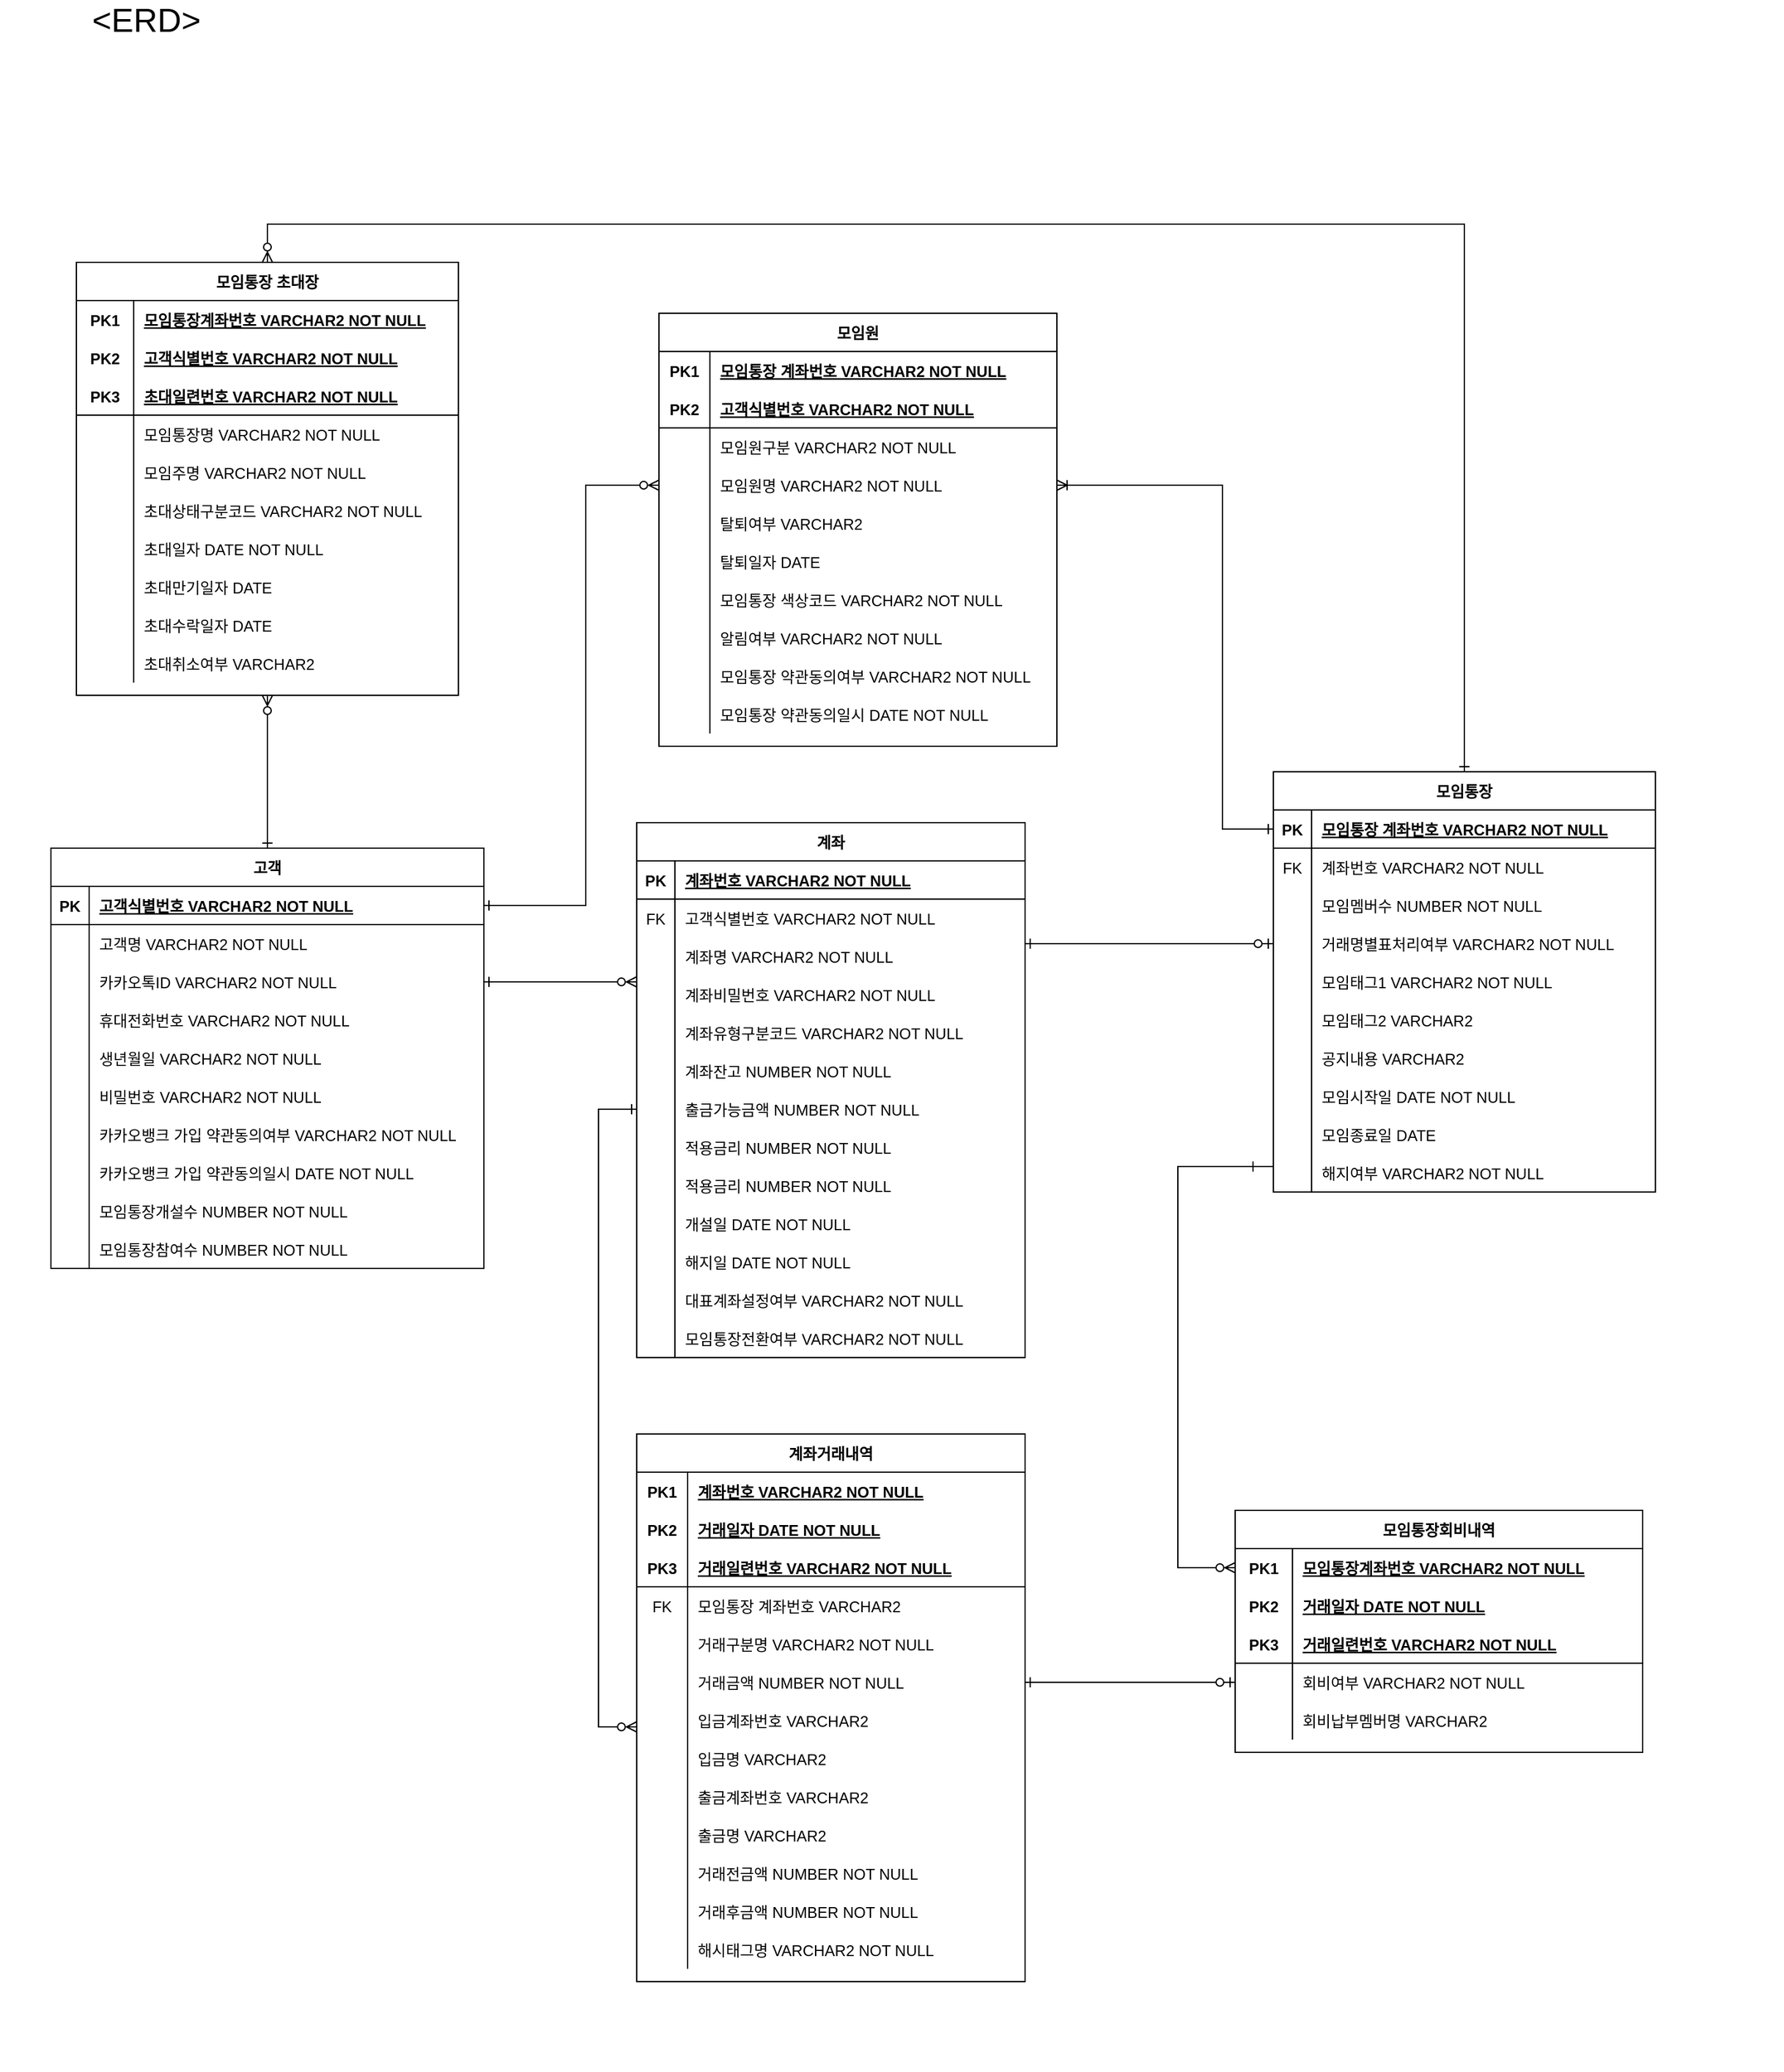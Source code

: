 <mxfile version="14.2.9" type="github">
  <diagram id="R2lEEEUBdFMjLlhIrx00" name="erd">
    <mxGraphModel dx="2212" dy="1182" grid="1" gridSize="10" guides="1" tooltips="1" connect="1" arrows="1" fold="1" page="1" pageScale="1" pageWidth="850" pageHeight="1100" math="0" shadow="0" extFonts="Permanent Marker^https://fonts.googleapis.com/css?family=Permanent+Marker">
      <root>
        <mxCell id="0" />
        <mxCell id="1" parent="0" />
        <mxCell id="C-vyLk0tnHw3VtMMgP7b-1" value="" style="endArrow=ERzeroToMany;startArrow=ERone;endFill=1;startFill=0;exitX=1;exitY=0.5;exitDx=0;exitDy=0;rounded=0;" parent="1" source="C-vyLk0tnHw3VtMMgP7b-27" edge="1">
          <mxGeometry width="100" height="100" relative="1" as="geometry">
            <mxPoint x="510" y="1290" as="sourcePoint" />
            <mxPoint x="660" y="975" as="targetPoint" />
          </mxGeometry>
        </mxCell>
        <mxCell id="C-vyLk0tnHw3VtMMgP7b-12" value="" style="endArrow=ERzeroToOne;startArrow=ERone;endFill=1;startFill=0;rounded=0;" parent="1" target="C-vyLk0tnHw3VtMMgP7b-20" edge="1">
          <mxGeometry width="100" height="100" relative="1" as="geometry">
            <mxPoint x="965" y="945" as="sourcePoint" />
            <mxPoint x="630" y="775" as="targetPoint" />
          </mxGeometry>
        </mxCell>
        <mxCell id="C-vyLk0tnHw3VtMMgP7b-2" value="계좌" style="shape=table;startSize=30;container=1;collapsible=1;childLayout=tableLayout;fixedRows=1;rowLines=0;fontStyle=1;align=center;resizeLast=1;" parent="1" vertex="1">
          <mxGeometry x="660" y="850" width="305" height="420" as="geometry" />
        </mxCell>
        <mxCell id="C-vyLk0tnHw3VtMMgP7b-3" value="" style="shape=partialRectangle;collapsible=0;dropTarget=0;pointerEvents=0;fillColor=none;points=[[0,0.5],[1,0.5]];portConstraint=eastwest;top=0;left=0;right=0;bottom=1;" parent="C-vyLk0tnHw3VtMMgP7b-2" vertex="1">
          <mxGeometry y="30" width="305" height="30" as="geometry" />
        </mxCell>
        <mxCell id="C-vyLk0tnHw3VtMMgP7b-4" value="PK" style="shape=partialRectangle;overflow=hidden;connectable=0;fillColor=none;top=0;left=0;bottom=0;right=0;fontStyle=1;" parent="C-vyLk0tnHw3VtMMgP7b-3" vertex="1">
          <mxGeometry width="30" height="30" as="geometry" />
        </mxCell>
        <mxCell id="C-vyLk0tnHw3VtMMgP7b-5" value="계좌번호 VARCHAR2 NOT NULL " style="shape=partialRectangle;overflow=hidden;connectable=0;fillColor=none;top=0;left=0;bottom=0;right=0;align=left;spacingLeft=6;fontStyle=5;" parent="C-vyLk0tnHw3VtMMgP7b-3" vertex="1">
          <mxGeometry x="30" width="275" height="30" as="geometry" />
        </mxCell>
        <mxCell id="C-vyLk0tnHw3VtMMgP7b-6" value="" style="shape=partialRectangle;collapsible=0;dropTarget=0;pointerEvents=0;fillColor=none;points=[[0,0.5],[1,0.5]];portConstraint=eastwest;top=0;left=0;right=0;bottom=0;" parent="C-vyLk0tnHw3VtMMgP7b-2" vertex="1">
          <mxGeometry y="60" width="305" height="30" as="geometry" />
        </mxCell>
        <mxCell id="C-vyLk0tnHw3VtMMgP7b-7" value="FK" style="shape=partialRectangle;overflow=hidden;connectable=0;fillColor=none;top=0;left=0;bottom=0;right=0;" parent="C-vyLk0tnHw3VtMMgP7b-6" vertex="1">
          <mxGeometry width="30" height="30" as="geometry" />
        </mxCell>
        <mxCell id="C-vyLk0tnHw3VtMMgP7b-8" value="고객식별번호 VARCHAR2 NOT NULL" style="shape=partialRectangle;overflow=hidden;connectable=0;fillColor=none;top=0;left=0;bottom=0;right=0;align=left;spacingLeft=6;" parent="C-vyLk0tnHw3VtMMgP7b-6" vertex="1">
          <mxGeometry x="30" width="275" height="30" as="geometry" />
        </mxCell>
        <mxCell id="C-vyLk0tnHw3VtMMgP7b-9" value="" style="shape=partialRectangle;collapsible=0;dropTarget=0;pointerEvents=0;fillColor=none;points=[[0,0.5],[1,0.5]];portConstraint=eastwest;top=0;left=0;right=0;bottom=0;" parent="C-vyLk0tnHw3VtMMgP7b-2" vertex="1">
          <mxGeometry y="90" width="305" height="30" as="geometry" />
        </mxCell>
        <mxCell id="C-vyLk0tnHw3VtMMgP7b-10" value="" style="shape=partialRectangle;overflow=hidden;connectable=0;fillColor=none;top=0;left=0;bottom=0;right=0;" parent="C-vyLk0tnHw3VtMMgP7b-9" vertex="1">
          <mxGeometry width="30" height="30" as="geometry" />
        </mxCell>
        <mxCell id="C-vyLk0tnHw3VtMMgP7b-11" value="계좌명 VARCHAR2 NOT NULL" style="shape=partialRectangle;overflow=hidden;connectable=0;fillColor=none;top=0;left=0;bottom=0;right=0;align=left;spacingLeft=6;" parent="C-vyLk0tnHw3VtMMgP7b-9" vertex="1">
          <mxGeometry x="30" width="275" height="30" as="geometry" />
        </mxCell>
        <mxCell id="jqLhDBRoBaArQTaySHSf-8" value="" style="shape=partialRectangle;collapsible=0;dropTarget=0;pointerEvents=0;fillColor=none;points=[[0,0.5],[1,0.5]];portConstraint=eastwest;top=0;left=0;right=0;bottom=0;" parent="C-vyLk0tnHw3VtMMgP7b-2" vertex="1">
          <mxGeometry y="120" width="305" height="30" as="geometry" />
        </mxCell>
        <mxCell id="jqLhDBRoBaArQTaySHSf-9" value="" style="shape=partialRectangle;overflow=hidden;connectable=0;fillColor=none;top=0;left=0;bottom=0;right=0;" parent="jqLhDBRoBaArQTaySHSf-8" vertex="1">
          <mxGeometry width="30" height="30" as="geometry" />
        </mxCell>
        <mxCell id="jqLhDBRoBaArQTaySHSf-10" value="계좌비밀번호 VARCHAR2 NOT NULL" style="shape=partialRectangle;overflow=hidden;connectable=0;fillColor=none;top=0;left=0;bottom=0;right=0;align=left;spacingLeft=6;" parent="jqLhDBRoBaArQTaySHSf-8" vertex="1">
          <mxGeometry x="30" width="275" height="30" as="geometry" />
        </mxCell>
        <mxCell id="jqLhDBRoBaArQTaySHSf-11" value="" style="shape=partialRectangle;collapsible=0;dropTarget=0;pointerEvents=0;fillColor=none;points=[[0,0.5],[1,0.5]];portConstraint=eastwest;top=0;left=0;right=0;bottom=0;" parent="C-vyLk0tnHw3VtMMgP7b-2" vertex="1">
          <mxGeometry y="150" width="305" height="30" as="geometry" />
        </mxCell>
        <mxCell id="jqLhDBRoBaArQTaySHSf-12" value="" style="shape=partialRectangle;overflow=hidden;connectable=0;fillColor=none;top=0;left=0;bottom=0;right=0;" parent="jqLhDBRoBaArQTaySHSf-11" vertex="1">
          <mxGeometry width="30" height="30" as="geometry" />
        </mxCell>
        <mxCell id="jqLhDBRoBaArQTaySHSf-13" value="계좌유형구분코드 VARCHAR2 NOT NULL" style="shape=partialRectangle;overflow=hidden;connectable=0;fillColor=none;top=0;left=0;bottom=0;right=0;align=left;spacingLeft=6;" parent="jqLhDBRoBaArQTaySHSf-11" vertex="1">
          <mxGeometry x="30" width="275" height="30" as="geometry" />
        </mxCell>
        <mxCell id="jqLhDBRoBaArQTaySHSf-14" value="" style="shape=partialRectangle;collapsible=0;dropTarget=0;pointerEvents=0;fillColor=none;points=[[0,0.5],[1,0.5]];portConstraint=eastwest;top=0;left=0;right=0;bottom=0;" parent="C-vyLk0tnHw3VtMMgP7b-2" vertex="1">
          <mxGeometry y="180" width="305" height="30" as="geometry" />
        </mxCell>
        <mxCell id="jqLhDBRoBaArQTaySHSf-15" value="" style="shape=partialRectangle;overflow=hidden;connectable=0;fillColor=none;top=0;left=0;bottom=0;right=0;" parent="jqLhDBRoBaArQTaySHSf-14" vertex="1">
          <mxGeometry width="30" height="30" as="geometry" />
        </mxCell>
        <mxCell id="jqLhDBRoBaArQTaySHSf-16" value="계좌잔고 NUMBER NOT NULL" style="shape=partialRectangle;overflow=hidden;connectable=0;fillColor=none;top=0;left=0;bottom=0;right=0;align=left;spacingLeft=6;" parent="jqLhDBRoBaArQTaySHSf-14" vertex="1">
          <mxGeometry x="30" width="275" height="30" as="geometry" />
        </mxCell>
        <mxCell id="jqLhDBRoBaArQTaySHSf-17" value="" style="shape=partialRectangle;collapsible=0;dropTarget=0;pointerEvents=0;fillColor=none;points=[[0,0.5],[1,0.5]];portConstraint=eastwest;top=0;left=0;right=0;bottom=0;" parent="C-vyLk0tnHw3VtMMgP7b-2" vertex="1">
          <mxGeometry y="210" width="305" height="30" as="geometry" />
        </mxCell>
        <mxCell id="jqLhDBRoBaArQTaySHSf-18" value="" style="shape=partialRectangle;overflow=hidden;connectable=0;fillColor=none;top=0;left=0;bottom=0;right=0;" parent="jqLhDBRoBaArQTaySHSf-17" vertex="1">
          <mxGeometry width="30" height="30" as="geometry" />
        </mxCell>
        <mxCell id="jqLhDBRoBaArQTaySHSf-19" value="출금가능금액 NUMBER NOT NULL" style="shape=partialRectangle;overflow=hidden;connectable=0;fillColor=none;top=0;left=0;bottom=0;right=0;align=left;spacingLeft=6;" parent="jqLhDBRoBaArQTaySHSf-17" vertex="1">
          <mxGeometry x="30" width="275" height="30" as="geometry" />
        </mxCell>
        <mxCell id="7VZ3B-IULYvXN-u6Excx-1" value="" style="shape=partialRectangle;collapsible=0;dropTarget=0;pointerEvents=0;fillColor=none;points=[[0,0.5],[1,0.5]];portConstraint=eastwest;top=0;left=0;right=0;bottom=0;" parent="C-vyLk0tnHw3VtMMgP7b-2" vertex="1">
          <mxGeometry y="240" width="305" height="30" as="geometry" />
        </mxCell>
        <mxCell id="7VZ3B-IULYvXN-u6Excx-2" value="" style="shape=partialRectangle;overflow=hidden;connectable=0;fillColor=none;top=0;left=0;bottom=0;right=0;" parent="7VZ3B-IULYvXN-u6Excx-1" vertex="1">
          <mxGeometry width="30" height="30" as="geometry" />
        </mxCell>
        <mxCell id="7VZ3B-IULYvXN-u6Excx-3" value="적용금리 NUMBER NOT NULL" style="shape=partialRectangle;overflow=hidden;connectable=0;fillColor=none;top=0;left=0;bottom=0;right=0;align=left;spacingLeft=6;" parent="7VZ3B-IULYvXN-u6Excx-1" vertex="1">
          <mxGeometry x="30" width="275" height="30" as="geometry" />
        </mxCell>
        <mxCell id="jqLhDBRoBaArQTaySHSf-20" value="" style="shape=partialRectangle;collapsible=0;dropTarget=0;pointerEvents=0;fillColor=none;points=[[0,0.5],[1,0.5]];portConstraint=eastwest;top=0;left=0;right=0;bottom=0;" parent="C-vyLk0tnHw3VtMMgP7b-2" vertex="1">
          <mxGeometry y="270" width="305" height="30" as="geometry" />
        </mxCell>
        <mxCell id="jqLhDBRoBaArQTaySHSf-21" value="" style="shape=partialRectangle;overflow=hidden;connectable=0;fillColor=none;top=0;left=0;bottom=0;right=0;" parent="jqLhDBRoBaArQTaySHSf-20" vertex="1">
          <mxGeometry width="30" height="30" as="geometry" />
        </mxCell>
        <mxCell id="jqLhDBRoBaArQTaySHSf-22" value="적용금리 NUMBER NOT NULL" style="shape=partialRectangle;overflow=hidden;connectable=0;fillColor=none;top=0;left=0;bottom=0;right=0;align=left;spacingLeft=6;" parent="jqLhDBRoBaArQTaySHSf-20" vertex="1">
          <mxGeometry x="30" width="275" height="30" as="geometry" />
        </mxCell>
        <mxCell id="jqLhDBRoBaArQTaySHSf-23" value="" style="shape=partialRectangle;collapsible=0;dropTarget=0;pointerEvents=0;fillColor=none;points=[[0,0.5],[1,0.5]];portConstraint=eastwest;top=0;left=0;right=0;bottom=0;" parent="C-vyLk0tnHw3VtMMgP7b-2" vertex="1">
          <mxGeometry y="300" width="305" height="30" as="geometry" />
        </mxCell>
        <mxCell id="jqLhDBRoBaArQTaySHSf-24" value="" style="shape=partialRectangle;overflow=hidden;connectable=0;fillColor=none;top=0;left=0;bottom=0;right=0;" parent="jqLhDBRoBaArQTaySHSf-23" vertex="1">
          <mxGeometry width="30" height="30" as="geometry" />
        </mxCell>
        <mxCell id="jqLhDBRoBaArQTaySHSf-25" value="개설일 DATE NOT NULL" style="shape=partialRectangle;overflow=hidden;connectable=0;fillColor=none;top=0;left=0;bottom=0;right=0;align=left;spacingLeft=6;" parent="jqLhDBRoBaArQTaySHSf-23" vertex="1">
          <mxGeometry x="30" width="275" height="30" as="geometry" />
        </mxCell>
        <mxCell id="jqLhDBRoBaArQTaySHSf-29" value="" style="shape=partialRectangle;collapsible=0;dropTarget=0;pointerEvents=0;fillColor=none;points=[[0,0.5],[1,0.5]];portConstraint=eastwest;top=0;left=0;right=0;bottom=0;" parent="C-vyLk0tnHw3VtMMgP7b-2" vertex="1">
          <mxGeometry y="330" width="305" height="30" as="geometry" />
        </mxCell>
        <mxCell id="jqLhDBRoBaArQTaySHSf-30" value="" style="shape=partialRectangle;overflow=hidden;connectable=0;fillColor=none;top=0;left=0;bottom=0;right=0;" parent="jqLhDBRoBaArQTaySHSf-29" vertex="1">
          <mxGeometry width="30" height="30" as="geometry" />
        </mxCell>
        <mxCell id="jqLhDBRoBaArQTaySHSf-31" value="해지일 DATE NOT NULL" style="shape=partialRectangle;overflow=hidden;connectable=0;fillColor=none;top=0;left=0;bottom=0;right=0;align=left;spacingLeft=6;" parent="jqLhDBRoBaArQTaySHSf-29" vertex="1">
          <mxGeometry x="30" width="275" height="30" as="geometry" />
        </mxCell>
        <mxCell id="jqLhDBRoBaArQTaySHSf-32" value="" style="shape=partialRectangle;collapsible=0;dropTarget=0;pointerEvents=0;fillColor=none;points=[[0,0.5],[1,0.5]];portConstraint=eastwest;top=0;left=0;right=0;bottom=0;" parent="C-vyLk0tnHw3VtMMgP7b-2" vertex="1">
          <mxGeometry y="360" width="305" height="30" as="geometry" />
        </mxCell>
        <mxCell id="jqLhDBRoBaArQTaySHSf-33" value="" style="shape=partialRectangle;overflow=hidden;connectable=0;fillColor=none;top=0;left=0;bottom=0;right=0;" parent="jqLhDBRoBaArQTaySHSf-32" vertex="1">
          <mxGeometry width="30" height="30" as="geometry" />
        </mxCell>
        <mxCell id="jqLhDBRoBaArQTaySHSf-34" value="대표계좌설정여부 VARCHAR2 NOT NULL" style="shape=partialRectangle;overflow=hidden;connectable=0;fillColor=none;top=0;left=0;bottom=0;right=0;align=left;spacingLeft=6;" parent="jqLhDBRoBaArQTaySHSf-32" vertex="1">
          <mxGeometry x="30" width="275" height="30" as="geometry" />
        </mxCell>
        <mxCell id="jqLhDBRoBaArQTaySHSf-26" value="" style="shape=partialRectangle;collapsible=0;dropTarget=0;pointerEvents=0;fillColor=none;points=[[0,0.5],[1,0.5]];portConstraint=eastwest;top=0;left=0;right=0;bottom=0;" parent="C-vyLk0tnHw3VtMMgP7b-2" vertex="1">
          <mxGeometry y="390" width="305" height="30" as="geometry" />
        </mxCell>
        <mxCell id="jqLhDBRoBaArQTaySHSf-27" value="" style="shape=partialRectangle;overflow=hidden;connectable=0;fillColor=none;top=0;left=0;bottom=0;right=0;" parent="jqLhDBRoBaArQTaySHSf-26" vertex="1">
          <mxGeometry width="30" height="30" as="geometry" />
        </mxCell>
        <mxCell id="jqLhDBRoBaArQTaySHSf-28" value="모임통장전환여부 VARCHAR2 NOT NULL" style="shape=partialRectangle;overflow=hidden;connectable=0;fillColor=none;top=0;left=0;bottom=0;right=0;align=left;spacingLeft=6;" parent="jqLhDBRoBaArQTaySHSf-26" vertex="1">
          <mxGeometry x="30" width="275" height="30" as="geometry" />
        </mxCell>
        <mxCell id="C-vyLk0tnHw3VtMMgP7b-13" value="모임통장" style="shape=table;startSize=30;container=1;collapsible=1;childLayout=tableLayout;fixedRows=1;rowLines=0;fontStyle=1;align=center;resizeLast=1;" parent="1" vertex="1">
          <mxGeometry x="1160" y="810" width="300" height="330" as="geometry" />
        </mxCell>
        <mxCell id="C-vyLk0tnHw3VtMMgP7b-14" value="" style="shape=partialRectangle;collapsible=0;dropTarget=0;pointerEvents=0;fillColor=none;points=[[0,0.5],[1,0.5]];portConstraint=eastwest;top=0;left=0;right=0;bottom=1;" parent="C-vyLk0tnHw3VtMMgP7b-13" vertex="1">
          <mxGeometry y="30" width="300" height="30" as="geometry" />
        </mxCell>
        <mxCell id="C-vyLk0tnHw3VtMMgP7b-15" value="PK" style="shape=partialRectangle;overflow=hidden;connectable=0;fillColor=none;top=0;left=0;bottom=0;right=0;fontStyle=1;" parent="C-vyLk0tnHw3VtMMgP7b-14" vertex="1">
          <mxGeometry width="30" height="30" as="geometry" />
        </mxCell>
        <mxCell id="C-vyLk0tnHw3VtMMgP7b-16" value="모임통장 계좌번호 VARCHAR2 NOT NULL " style="shape=partialRectangle;overflow=hidden;connectable=0;fillColor=none;top=0;left=0;bottom=0;right=0;align=left;spacingLeft=6;fontStyle=5;" parent="C-vyLk0tnHw3VtMMgP7b-14" vertex="1">
          <mxGeometry x="30" width="270" height="30" as="geometry" />
        </mxCell>
        <mxCell id="C-vyLk0tnHw3VtMMgP7b-17" value="" style="shape=partialRectangle;collapsible=0;dropTarget=0;pointerEvents=0;fillColor=none;points=[[0,0.5],[1,0.5]];portConstraint=eastwest;top=0;left=0;right=0;bottom=0;" parent="C-vyLk0tnHw3VtMMgP7b-13" vertex="1">
          <mxGeometry y="60" width="300" height="30" as="geometry" />
        </mxCell>
        <mxCell id="C-vyLk0tnHw3VtMMgP7b-18" value="FK" style="shape=partialRectangle;overflow=hidden;connectable=0;fillColor=none;top=0;left=0;bottom=0;right=0;" parent="C-vyLk0tnHw3VtMMgP7b-17" vertex="1">
          <mxGeometry width="30" height="30" as="geometry" />
        </mxCell>
        <mxCell id="C-vyLk0tnHw3VtMMgP7b-19" value="계좌번호 VARCHAR2 NOT NULL" style="shape=partialRectangle;overflow=hidden;connectable=0;fillColor=none;top=0;left=0;bottom=0;right=0;align=left;spacingLeft=6;" parent="C-vyLk0tnHw3VtMMgP7b-17" vertex="1">
          <mxGeometry x="30" width="270" height="30" as="geometry" />
        </mxCell>
        <mxCell id="4kZ1tZv2CZHf45DVoTQw-39" value="" style="shape=partialRectangle;collapsible=0;dropTarget=0;pointerEvents=0;fillColor=none;points=[[0,0.5],[1,0.5]];portConstraint=eastwest;top=0;left=0;right=0;bottom=0;" parent="C-vyLk0tnHw3VtMMgP7b-13" vertex="1">
          <mxGeometry y="90" width="300" height="30" as="geometry" />
        </mxCell>
        <mxCell id="4kZ1tZv2CZHf45DVoTQw-40" value="" style="shape=partialRectangle;overflow=hidden;connectable=0;fillColor=none;top=0;left=0;bottom=0;right=0;" parent="4kZ1tZv2CZHf45DVoTQw-39" vertex="1">
          <mxGeometry width="30" height="30" as="geometry" />
        </mxCell>
        <mxCell id="4kZ1tZv2CZHf45DVoTQw-41" value="모임멤버수 NUMBER NOT NULL" style="shape=partialRectangle;overflow=hidden;connectable=0;fillColor=none;top=0;left=0;bottom=0;right=0;align=left;spacingLeft=6;" parent="4kZ1tZv2CZHf45DVoTQw-39" vertex="1">
          <mxGeometry x="30" width="270" height="30" as="geometry" />
        </mxCell>
        <mxCell id="C-vyLk0tnHw3VtMMgP7b-20" value="" style="shape=partialRectangle;collapsible=0;dropTarget=0;pointerEvents=0;fillColor=none;points=[[0,0.5],[1,0.5]];portConstraint=eastwest;top=0;left=0;right=0;bottom=0;" parent="C-vyLk0tnHw3VtMMgP7b-13" vertex="1">
          <mxGeometry y="120" width="300" height="30" as="geometry" />
        </mxCell>
        <mxCell id="C-vyLk0tnHw3VtMMgP7b-21" value="" style="shape=partialRectangle;overflow=hidden;connectable=0;fillColor=none;top=0;left=0;bottom=0;right=0;" parent="C-vyLk0tnHw3VtMMgP7b-20" vertex="1">
          <mxGeometry width="30" height="30" as="geometry" />
        </mxCell>
        <mxCell id="C-vyLk0tnHw3VtMMgP7b-22" value="거래명별표처리여부 VARCHAR2 NOT NULL" style="shape=partialRectangle;overflow=hidden;connectable=0;fillColor=none;top=0;left=0;bottom=0;right=0;align=left;spacingLeft=6;" parent="C-vyLk0tnHw3VtMMgP7b-20" vertex="1">
          <mxGeometry x="30" width="270" height="30" as="geometry" />
        </mxCell>
        <mxCell id="jqLhDBRoBaArQTaySHSf-35" value="" style="shape=partialRectangle;collapsible=0;dropTarget=0;pointerEvents=0;fillColor=none;points=[[0,0.5],[1,0.5]];portConstraint=eastwest;top=0;left=0;right=0;bottom=0;" parent="C-vyLk0tnHw3VtMMgP7b-13" vertex="1">
          <mxGeometry y="150" width="300" height="30" as="geometry" />
        </mxCell>
        <mxCell id="jqLhDBRoBaArQTaySHSf-36" value="" style="shape=partialRectangle;overflow=hidden;connectable=0;fillColor=none;top=0;left=0;bottom=0;right=0;" parent="jqLhDBRoBaArQTaySHSf-35" vertex="1">
          <mxGeometry width="30" height="30" as="geometry" />
        </mxCell>
        <mxCell id="jqLhDBRoBaArQTaySHSf-37" value="모임태그1 VARCHAR2 NOT NULL" style="shape=partialRectangle;overflow=hidden;connectable=0;fillColor=none;top=0;left=0;bottom=0;right=0;align=left;spacingLeft=6;" parent="jqLhDBRoBaArQTaySHSf-35" vertex="1">
          <mxGeometry x="30" width="270" height="30" as="geometry" />
        </mxCell>
        <mxCell id="jqLhDBRoBaArQTaySHSf-38" value="" style="shape=partialRectangle;collapsible=0;dropTarget=0;pointerEvents=0;fillColor=none;points=[[0,0.5],[1,0.5]];portConstraint=eastwest;top=0;left=0;right=0;bottom=0;" parent="C-vyLk0tnHw3VtMMgP7b-13" vertex="1">
          <mxGeometry y="180" width="300" height="30" as="geometry" />
        </mxCell>
        <mxCell id="jqLhDBRoBaArQTaySHSf-39" value="" style="shape=partialRectangle;overflow=hidden;connectable=0;fillColor=none;top=0;left=0;bottom=0;right=0;" parent="jqLhDBRoBaArQTaySHSf-38" vertex="1">
          <mxGeometry width="30" height="30" as="geometry" />
        </mxCell>
        <mxCell id="jqLhDBRoBaArQTaySHSf-40" value="모임태그2 VARCHAR2 " style="shape=partialRectangle;overflow=hidden;connectable=0;fillColor=none;top=0;left=0;bottom=0;right=0;align=left;spacingLeft=6;" parent="jqLhDBRoBaArQTaySHSf-38" vertex="1">
          <mxGeometry x="30" width="270" height="30" as="geometry" />
        </mxCell>
        <mxCell id="jqLhDBRoBaArQTaySHSf-44" value="" style="shape=partialRectangle;collapsible=0;dropTarget=0;pointerEvents=0;fillColor=none;points=[[0,0.5],[1,0.5]];portConstraint=eastwest;top=0;left=0;right=0;bottom=0;" parent="C-vyLk0tnHw3VtMMgP7b-13" vertex="1">
          <mxGeometry y="210" width="300" height="30" as="geometry" />
        </mxCell>
        <mxCell id="jqLhDBRoBaArQTaySHSf-45" value="" style="shape=partialRectangle;overflow=hidden;connectable=0;fillColor=none;top=0;left=0;bottom=0;right=0;" parent="jqLhDBRoBaArQTaySHSf-44" vertex="1">
          <mxGeometry width="30" height="30" as="geometry" />
        </mxCell>
        <mxCell id="jqLhDBRoBaArQTaySHSf-46" value="공지내용 VARCHAR2 " style="shape=partialRectangle;overflow=hidden;connectable=0;fillColor=none;top=0;left=0;bottom=0;right=0;align=left;spacingLeft=6;" parent="jqLhDBRoBaArQTaySHSf-44" vertex="1">
          <mxGeometry x="30" width="270" height="30" as="geometry" />
        </mxCell>
        <mxCell id="jqLhDBRoBaArQTaySHSf-47" value="" style="shape=partialRectangle;collapsible=0;dropTarget=0;pointerEvents=0;fillColor=none;points=[[0,0.5],[1,0.5]];portConstraint=eastwest;top=0;left=0;right=0;bottom=0;" parent="C-vyLk0tnHw3VtMMgP7b-13" vertex="1">
          <mxGeometry y="240" width="300" height="30" as="geometry" />
        </mxCell>
        <mxCell id="jqLhDBRoBaArQTaySHSf-48" value="" style="shape=partialRectangle;overflow=hidden;connectable=0;fillColor=none;top=0;left=0;bottom=0;right=0;" parent="jqLhDBRoBaArQTaySHSf-47" vertex="1">
          <mxGeometry width="30" height="30" as="geometry" />
        </mxCell>
        <mxCell id="jqLhDBRoBaArQTaySHSf-49" value="모임시작일 DATE NOT NULL" style="shape=partialRectangle;overflow=hidden;connectable=0;fillColor=none;top=0;left=0;bottom=0;right=0;align=left;spacingLeft=6;" parent="jqLhDBRoBaArQTaySHSf-47" vertex="1">
          <mxGeometry x="30" width="270" height="30" as="geometry" />
        </mxCell>
        <mxCell id="jqLhDBRoBaArQTaySHSf-50" value="" style="shape=partialRectangle;collapsible=0;dropTarget=0;pointerEvents=0;fillColor=none;points=[[0,0.5],[1,0.5]];portConstraint=eastwest;top=0;left=0;right=0;bottom=0;" parent="C-vyLk0tnHw3VtMMgP7b-13" vertex="1">
          <mxGeometry y="270" width="300" height="30" as="geometry" />
        </mxCell>
        <mxCell id="jqLhDBRoBaArQTaySHSf-51" value="" style="shape=partialRectangle;overflow=hidden;connectable=0;fillColor=none;top=0;left=0;bottom=0;right=0;" parent="jqLhDBRoBaArQTaySHSf-50" vertex="1">
          <mxGeometry width="30" height="30" as="geometry" />
        </mxCell>
        <mxCell id="jqLhDBRoBaArQTaySHSf-52" value="모임종료일 DATE " style="shape=partialRectangle;overflow=hidden;connectable=0;fillColor=none;top=0;left=0;bottom=0;right=0;align=left;spacingLeft=6;" parent="jqLhDBRoBaArQTaySHSf-50" vertex="1">
          <mxGeometry x="30" width="270" height="30" as="geometry" />
        </mxCell>
        <mxCell id="jqLhDBRoBaArQTaySHSf-53" value="" style="shape=partialRectangle;collapsible=0;dropTarget=0;pointerEvents=0;fillColor=none;points=[[0,0.5],[1,0.5]];portConstraint=eastwest;top=0;left=0;right=0;bottom=0;" parent="C-vyLk0tnHw3VtMMgP7b-13" vertex="1">
          <mxGeometry y="300" width="300" height="30" as="geometry" />
        </mxCell>
        <mxCell id="jqLhDBRoBaArQTaySHSf-54" value="" style="shape=partialRectangle;overflow=hidden;connectable=0;fillColor=none;top=0;left=0;bottom=0;right=0;" parent="jqLhDBRoBaArQTaySHSf-53" vertex="1">
          <mxGeometry width="30" height="30" as="geometry" />
        </mxCell>
        <mxCell id="jqLhDBRoBaArQTaySHSf-55" value="해지여부 VARCHAR2 NOT NULL" style="shape=partialRectangle;overflow=hidden;connectable=0;fillColor=none;top=0;left=0;bottom=0;right=0;align=left;spacingLeft=6;" parent="jqLhDBRoBaArQTaySHSf-53" vertex="1">
          <mxGeometry x="30" width="270" height="30" as="geometry" />
        </mxCell>
        <mxCell id="C-vyLk0tnHw3VtMMgP7b-23" value="고객" style="shape=table;startSize=30;container=1;collapsible=1;childLayout=tableLayout;fixedRows=1;rowLines=0;fontStyle=1;align=center;resizeLast=1;" parent="1" vertex="1">
          <mxGeometry x="200" y="870" width="340" height="330" as="geometry" />
        </mxCell>
        <mxCell id="C-vyLk0tnHw3VtMMgP7b-24" value="" style="shape=partialRectangle;collapsible=0;dropTarget=0;pointerEvents=0;fillColor=none;points=[[0,0.5],[1,0.5]];portConstraint=eastwest;top=0;left=0;right=0;bottom=1;" parent="C-vyLk0tnHw3VtMMgP7b-23" vertex="1">
          <mxGeometry y="30" width="340" height="30" as="geometry" />
        </mxCell>
        <mxCell id="C-vyLk0tnHw3VtMMgP7b-25" value="PK" style="shape=partialRectangle;overflow=hidden;connectable=0;fillColor=none;top=0;left=0;bottom=0;right=0;fontStyle=1;" parent="C-vyLk0tnHw3VtMMgP7b-24" vertex="1">
          <mxGeometry width="30" height="30" as="geometry" />
        </mxCell>
        <mxCell id="C-vyLk0tnHw3VtMMgP7b-26" value="고객식별번호 VARCHAR2 NOT NULL " style="shape=partialRectangle;overflow=hidden;connectable=0;fillColor=none;top=0;left=0;bottom=0;right=0;align=left;spacingLeft=6;fontStyle=5;" parent="C-vyLk0tnHw3VtMMgP7b-24" vertex="1">
          <mxGeometry x="30" width="310" height="30" as="geometry" />
        </mxCell>
        <mxCell id="jqLhDBRoBaArQTaySHSf-41" value="" style="shape=partialRectangle;collapsible=0;dropTarget=0;pointerEvents=0;fillColor=none;points=[[0,0.5],[1,0.5]];portConstraint=eastwest;top=0;left=0;right=0;bottom=0;" parent="C-vyLk0tnHw3VtMMgP7b-23" vertex="1">
          <mxGeometry y="60" width="340" height="30" as="geometry" />
        </mxCell>
        <mxCell id="jqLhDBRoBaArQTaySHSf-42" value="" style="shape=partialRectangle;overflow=hidden;connectable=0;fillColor=none;top=0;left=0;bottom=0;right=0;" parent="jqLhDBRoBaArQTaySHSf-41" vertex="1">
          <mxGeometry width="30" height="30" as="geometry" />
        </mxCell>
        <mxCell id="jqLhDBRoBaArQTaySHSf-43" value="고객명 VARCHAR2 NOT NULL" style="shape=partialRectangle;overflow=hidden;connectable=0;fillColor=none;top=0;left=0;bottom=0;right=0;align=left;spacingLeft=6;" parent="jqLhDBRoBaArQTaySHSf-41" vertex="1">
          <mxGeometry x="30" width="310" height="30" as="geometry" />
        </mxCell>
        <mxCell id="C-vyLk0tnHw3VtMMgP7b-27" value="" style="shape=partialRectangle;collapsible=0;dropTarget=0;pointerEvents=0;fillColor=none;points=[[0,0.5],[1,0.5]];portConstraint=eastwest;top=0;left=0;right=0;bottom=0;" parent="C-vyLk0tnHw3VtMMgP7b-23" vertex="1">
          <mxGeometry y="90" width="340" height="30" as="geometry" />
        </mxCell>
        <mxCell id="C-vyLk0tnHw3VtMMgP7b-28" value="" style="shape=partialRectangle;overflow=hidden;connectable=0;fillColor=none;top=0;left=0;bottom=0;right=0;" parent="C-vyLk0tnHw3VtMMgP7b-27" vertex="1">
          <mxGeometry width="30" height="30" as="geometry" />
        </mxCell>
        <mxCell id="C-vyLk0tnHw3VtMMgP7b-29" value="카카오톡ID VARCHAR2 NOT NULL" style="shape=partialRectangle;overflow=hidden;connectable=0;fillColor=none;top=0;left=0;bottom=0;right=0;align=left;spacingLeft=6;" parent="C-vyLk0tnHw3VtMMgP7b-27" vertex="1">
          <mxGeometry x="30" width="310" height="30" as="geometry" />
        </mxCell>
        <mxCell id="jqLhDBRoBaArQTaySHSf-2" value="" style="shape=partialRectangle;collapsible=0;dropTarget=0;pointerEvents=0;fillColor=none;points=[[0,0.5],[1,0.5]];portConstraint=eastwest;top=0;left=0;right=0;bottom=0;" parent="C-vyLk0tnHw3VtMMgP7b-23" vertex="1">
          <mxGeometry y="120" width="340" height="30" as="geometry" />
        </mxCell>
        <mxCell id="jqLhDBRoBaArQTaySHSf-3" value="" style="shape=partialRectangle;overflow=hidden;connectable=0;fillColor=none;top=0;left=0;bottom=0;right=0;" parent="jqLhDBRoBaArQTaySHSf-2" vertex="1">
          <mxGeometry width="30" height="30" as="geometry" />
        </mxCell>
        <mxCell id="jqLhDBRoBaArQTaySHSf-4" value="휴대전화번호 VARCHAR2 NOT NULL" style="shape=partialRectangle;overflow=hidden;connectable=0;fillColor=none;top=0;left=0;bottom=0;right=0;align=left;spacingLeft=6;" parent="jqLhDBRoBaArQTaySHSf-2" vertex="1">
          <mxGeometry x="30" width="310" height="30" as="geometry" />
        </mxCell>
        <mxCell id="JUvRynKW4Gv56LDaJkqJ-4" value="" style="shape=partialRectangle;collapsible=0;dropTarget=0;pointerEvents=0;fillColor=none;points=[[0,0.5],[1,0.5]];portConstraint=eastwest;top=0;left=0;right=0;bottom=0;" parent="C-vyLk0tnHw3VtMMgP7b-23" vertex="1">
          <mxGeometry y="150" width="340" height="30" as="geometry" />
        </mxCell>
        <mxCell id="JUvRynKW4Gv56LDaJkqJ-5" value="" style="shape=partialRectangle;overflow=hidden;connectable=0;fillColor=none;top=0;left=0;bottom=0;right=0;" parent="JUvRynKW4Gv56LDaJkqJ-4" vertex="1">
          <mxGeometry width="30" height="30" as="geometry" />
        </mxCell>
        <mxCell id="JUvRynKW4Gv56LDaJkqJ-6" value="생년월일 VARCHAR2 NOT NULL" style="shape=partialRectangle;overflow=hidden;connectable=0;fillColor=none;top=0;left=0;bottom=0;right=0;align=left;spacingLeft=6;" parent="JUvRynKW4Gv56LDaJkqJ-4" vertex="1">
          <mxGeometry x="30" width="310" height="30" as="geometry" />
        </mxCell>
        <mxCell id="jqLhDBRoBaArQTaySHSf-5" value="" style="shape=partialRectangle;collapsible=0;dropTarget=0;pointerEvents=0;fillColor=none;points=[[0,0.5],[1,0.5]];portConstraint=eastwest;top=0;left=0;right=0;bottom=0;" parent="C-vyLk0tnHw3VtMMgP7b-23" vertex="1">
          <mxGeometry y="180" width="340" height="30" as="geometry" />
        </mxCell>
        <mxCell id="jqLhDBRoBaArQTaySHSf-6" value="" style="shape=partialRectangle;overflow=hidden;connectable=0;fillColor=none;top=0;left=0;bottom=0;right=0;" parent="jqLhDBRoBaArQTaySHSf-5" vertex="1">
          <mxGeometry width="30" height="30" as="geometry" />
        </mxCell>
        <mxCell id="jqLhDBRoBaArQTaySHSf-7" value="비밀번호 VARCHAR2 NOT NULL" style="shape=partialRectangle;overflow=hidden;connectable=0;fillColor=none;top=0;left=0;bottom=0;right=0;align=left;spacingLeft=6;" parent="jqLhDBRoBaArQTaySHSf-5" vertex="1">
          <mxGeometry x="30" width="310" height="30" as="geometry" />
        </mxCell>
        <mxCell id="OfZ1srBihN4PGDI9Twkp-2" value="" style="shape=partialRectangle;collapsible=0;dropTarget=0;pointerEvents=0;fillColor=none;points=[[0,0.5],[1,0.5]];portConstraint=eastwest;top=0;left=0;right=0;bottom=0;" parent="C-vyLk0tnHw3VtMMgP7b-23" vertex="1">
          <mxGeometry y="210" width="340" height="30" as="geometry" />
        </mxCell>
        <mxCell id="OfZ1srBihN4PGDI9Twkp-3" value="" style="shape=partialRectangle;overflow=hidden;connectable=0;fillColor=none;top=0;left=0;bottom=0;right=0;" parent="OfZ1srBihN4PGDI9Twkp-2" vertex="1">
          <mxGeometry width="30" height="30" as="geometry" />
        </mxCell>
        <mxCell id="OfZ1srBihN4PGDI9Twkp-4" value="카카오뱅크 가입 약관동의여부 VARCHAR2 NOT NULL" style="shape=partialRectangle;overflow=hidden;connectable=0;fillColor=none;top=0;left=0;bottom=0;right=0;align=left;spacingLeft=6;" parent="OfZ1srBihN4PGDI9Twkp-2" vertex="1">
          <mxGeometry x="30" width="310" height="30" as="geometry" />
        </mxCell>
        <mxCell id="OfZ1srBihN4PGDI9Twkp-18" value="" style="shape=partialRectangle;collapsible=0;dropTarget=0;pointerEvents=0;fillColor=none;points=[[0,0.5],[1,0.5]];portConstraint=eastwest;top=0;left=0;right=0;bottom=0;" parent="C-vyLk0tnHw3VtMMgP7b-23" vertex="1">
          <mxGeometry y="240" width="340" height="30" as="geometry" />
        </mxCell>
        <mxCell id="OfZ1srBihN4PGDI9Twkp-19" value="" style="shape=partialRectangle;overflow=hidden;connectable=0;fillColor=none;top=0;left=0;bottom=0;right=0;" parent="OfZ1srBihN4PGDI9Twkp-18" vertex="1">
          <mxGeometry width="30" height="30" as="geometry" />
        </mxCell>
        <mxCell id="OfZ1srBihN4PGDI9Twkp-20" value="카카오뱅크 가입 약관동의일시 DATE NOT NULL" style="shape=partialRectangle;overflow=hidden;connectable=0;fillColor=none;top=0;left=0;bottom=0;right=0;align=left;spacingLeft=6;" parent="OfZ1srBihN4PGDI9Twkp-18" vertex="1">
          <mxGeometry x="30" width="310" height="30" as="geometry" />
        </mxCell>
        <mxCell id="4kZ1tZv2CZHf45DVoTQw-30" value="" style="shape=partialRectangle;collapsible=0;dropTarget=0;pointerEvents=0;fillColor=none;points=[[0,0.5],[1,0.5]];portConstraint=eastwest;top=0;left=0;right=0;bottom=0;" parent="C-vyLk0tnHw3VtMMgP7b-23" vertex="1">
          <mxGeometry y="270" width="340" height="30" as="geometry" />
        </mxCell>
        <mxCell id="4kZ1tZv2CZHf45DVoTQw-31" value="" style="shape=partialRectangle;overflow=hidden;connectable=0;fillColor=none;top=0;left=0;bottom=0;right=0;" parent="4kZ1tZv2CZHf45DVoTQw-30" vertex="1">
          <mxGeometry width="30" height="30" as="geometry" />
        </mxCell>
        <mxCell id="4kZ1tZv2CZHf45DVoTQw-32" value="모임통장개설수 NUMBER NOT NULL" style="shape=partialRectangle;overflow=hidden;connectable=0;fillColor=none;top=0;left=0;bottom=0;right=0;align=left;spacingLeft=6;" parent="4kZ1tZv2CZHf45DVoTQw-30" vertex="1">
          <mxGeometry x="30" width="310" height="30" as="geometry" />
        </mxCell>
        <mxCell id="4kZ1tZv2CZHf45DVoTQw-33" value="" style="shape=partialRectangle;collapsible=0;dropTarget=0;pointerEvents=0;fillColor=none;points=[[0,0.5],[1,0.5]];portConstraint=eastwest;top=0;left=0;right=0;bottom=0;" parent="C-vyLk0tnHw3VtMMgP7b-23" vertex="1">
          <mxGeometry y="300" width="340" height="30" as="geometry" />
        </mxCell>
        <mxCell id="4kZ1tZv2CZHf45DVoTQw-34" value="" style="shape=partialRectangle;overflow=hidden;connectable=0;fillColor=none;top=0;left=0;bottom=0;right=0;" parent="4kZ1tZv2CZHf45DVoTQw-33" vertex="1">
          <mxGeometry width="30" height="30" as="geometry" />
        </mxCell>
        <mxCell id="4kZ1tZv2CZHf45DVoTQw-35" value="모임통장참여수 NUMBER NOT NULL" style="shape=partialRectangle;overflow=hidden;connectable=0;fillColor=none;top=0;left=0;bottom=0;right=0;align=left;spacingLeft=6;" parent="4kZ1tZv2CZHf45DVoTQw-33" vertex="1">
          <mxGeometry x="30" width="310" height="30" as="geometry" />
        </mxCell>
        <mxCell id="jqLhDBRoBaArQTaySHSf-92" value="모임원" style="shape=table;startSize=30;container=1;collapsible=1;childLayout=tableLayout;fixedRows=1;rowLines=0;fontStyle=1;align=center;resizeLast=1;" parent="1" vertex="1">
          <mxGeometry x="677.5" y="450" width="312.5" height="340" as="geometry" />
        </mxCell>
        <mxCell id="jqLhDBRoBaArQTaySHSf-93" value="" style="shape=partialRectangle;collapsible=0;dropTarget=0;pointerEvents=0;fillColor=none;top=0;left=0;bottom=0;right=0;points=[[0,0.5],[1,0.5]];portConstraint=eastwest;" parent="jqLhDBRoBaArQTaySHSf-92" vertex="1">
          <mxGeometry y="30" width="312.5" height="30" as="geometry" />
        </mxCell>
        <mxCell id="jqLhDBRoBaArQTaySHSf-94" value="PK1" style="shape=partialRectangle;connectable=0;fillColor=none;top=0;left=0;bottom=0;right=0;fontStyle=1;overflow=hidden;" parent="jqLhDBRoBaArQTaySHSf-93" vertex="1">
          <mxGeometry width="40" height="30" as="geometry" />
        </mxCell>
        <mxCell id="jqLhDBRoBaArQTaySHSf-95" value="모임통장 계좌번호 VARCHAR2 NOT NULL" style="shape=partialRectangle;connectable=0;fillColor=none;top=0;left=0;bottom=0;right=0;align=left;spacingLeft=6;fontStyle=5;overflow=hidden;" parent="jqLhDBRoBaArQTaySHSf-93" vertex="1">
          <mxGeometry x="40" width="272.5" height="30" as="geometry" />
        </mxCell>
        <mxCell id="jqLhDBRoBaArQTaySHSf-96" value="" style="shape=partialRectangle;collapsible=0;dropTarget=0;pointerEvents=0;fillColor=none;top=0;left=0;bottom=1;right=0;points=[[0,0.5],[1,0.5]];portConstraint=eastwest;" parent="jqLhDBRoBaArQTaySHSf-92" vertex="1">
          <mxGeometry y="60" width="312.5" height="30" as="geometry" />
        </mxCell>
        <mxCell id="jqLhDBRoBaArQTaySHSf-97" value="PK2" style="shape=partialRectangle;connectable=0;fillColor=none;top=0;left=0;bottom=0;right=0;fontStyle=1;overflow=hidden;" parent="jqLhDBRoBaArQTaySHSf-96" vertex="1">
          <mxGeometry width="40" height="30" as="geometry" />
        </mxCell>
        <mxCell id="jqLhDBRoBaArQTaySHSf-98" value="고객식별번호 VARCHAR2 NOT NULL" style="shape=partialRectangle;connectable=0;fillColor=none;top=0;left=0;bottom=0;right=0;align=left;spacingLeft=6;fontStyle=5;overflow=hidden;" parent="jqLhDBRoBaArQTaySHSf-96" vertex="1">
          <mxGeometry x="40" width="272.5" height="30" as="geometry" />
        </mxCell>
        <mxCell id="jqLhDBRoBaArQTaySHSf-99" value="" style="shape=partialRectangle;collapsible=0;dropTarget=0;pointerEvents=0;fillColor=none;top=0;left=0;bottom=0;right=0;points=[[0,0.5],[1,0.5]];portConstraint=eastwest;" parent="jqLhDBRoBaArQTaySHSf-92" vertex="1">
          <mxGeometry y="90" width="312.5" height="30" as="geometry" />
        </mxCell>
        <mxCell id="jqLhDBRoBaArQTaySHSf-100" value="" style="shape=partialRectangle;connectable=0;fillColor=none;top=0;left=0;bottom=0;right=0;editable=1;overflow=hidden;" parent="jqLhDBRoBaArQTaySHSf-99" vertex="1">
          <mxGeometry width="40" height="30" as="geometry" />
        </mxCell>
        <mxCell id="jqLhDBRoBaArQTaySHSf-101" value="모임원구분 VARCHAR2 NOT NULL" style="shape=partialRectangle;connectable=0;fillColor=none;top=0;left=0;bottom=0;right=0;align=left;spacingLeft=6;overflow=hidden;" parent="jqLhDBRoBaArQTaySHSf-99" vertex="1">
          <mxGeometry x="40" width="272.5" height="30" as="geometry" />
        </mxCell>
        <mxCell id="jqLhDBRoBaArQTaySHSf-132" value="" style="shape=partialRectangle;collapsible=0;dropTarget=0;pointerEvents=0;fillColor=none;top=0;left=0;bottom=0;right=0;points=[[0,0.5],[1,0.5]];portConstraint=eastwest;" parent="jqLhDBRoBaArQTaySHSf-92" vertex="1">
          <mxGeometry y="120" width="312.5" height="30" as="geometry" />
        </mxCell>
        <mxCell id="jqLhDBRoBaArQTaySHSf-133" value="" style="shape=partialRectangle;connectable=0;fillColor=none;top=0;left=0;bottom=0;right=0;editable=1;overflow=hidden;" parent="jqLhDBRoBaArQTaySHSf-132" vertex="1">
          <mxGeometry width="40" height="30" as="geometry" />
        </mxCell>
        <mxCell id="jqLhDBRoBaArQTaySHSf-134" value="모임원명 VARCHAR2 NOT NULL" style="shape=partialRectangle;connectable=0;fillColor=none;top=0;left=0;bottom=0;right=0;align=left;spacingLeft=6;overflow=hidden;" parent="jqLhDBRoBaArQTaySHSf-132" vertex="1">
          <mxGeometry x="40" width="272.5" height="30" as="geometry" />
        </mxCell>
        <mxCell id="4kZ1tZv2CZHf45DVoTQw-18" value="" style="shape=partialRectangle;collapsible=0;dropTarget=0;pointerEvents=0;fillColor=none;top=0;left=0;bottom=0;right=0;points=[[0,0.5],[1,0.5]];portConstraint=eastwest;" parent="jqLhDBRoBaArQTaySHSf-92" vertex="1">
          <mxGeometry y="150" width="312.5" height="30" as="geometry" />
        </mxCell>
        <mxCell id="4kZ1tZv2CZHf45DVoTQw-19" value="" style="shape=partialRectangle;connectable=0;fillColor=none;top=0;left=0;bottom=0;right=0;editable=1;overflow=hidden;" parent="4kZ1tZv2CZHf45DVoTQw-18" vertex="1">
          <mxGeometry width="40" height="30" as="geometry" />
        </mxCell>
        <mxCell id="4kZ1tZv2CZHf45DVoTQw-20" value="탈퇴여부 VARCHAR2 " style="shape=partialRectangle;connectable=0;fillColor=none;top=0;left=0;bottom=0;right=0;align=left;spacingLeft=6;overflow=hidden;" parent="4kZ1tZv2CZHf45DVoTQw-18" vertex="1">
          <mxGeometry x="40" width="272.5" height="30" as="geometry" />
        </mxCell>
        <mxCell id="OfZ1srBihN4PGDI9Twkp-21" value="" style="shape=partialRectangle;collapsible=0;dropTarget=0;pointerEvents=0;fillColor=none;top=0;left=0;bottom=0;right=0;points=[[0,0.5],[1,0.5]];portConstraint=eastwest;" parent="jqLhDBRoBaArQTaySHSf-92" vertex="1">
          <mxGeometry y="180" width="312.5" height="30" as="geometry" />
        </mxCell>
        <mxCell id="OfZ1srBihN4PGDI9Twkp-22" value="" style="shape=partialRectangle;connectable=0;fillColor=none;top=0;left=0;bottom=0;right=0;editable=1;overflow=hidden;" parent="OfZ1srBihN4PGDI9Twkp-21" vertex="1">
          <mxGeometry width="40" height="30" as="geometry" />
        </mxCell>
        <mxCell id="OfZ1srBihN4PGDI9Twkp-23" value="탈퇴일자 DATE" style="shape=partialRectangle;connectable=0;fillColor=none;top=0;left=0;bottom=0;right=0;align=left;spacingLeft=6;overflow=hidden;" parent="OfZ1srBihN4PGDI9Twkp-21" vertex="1">
          <mxGeometry x="40" width="272.5" height="30" as="geometry" />
        </mxCell>
        <mxCell id="jqLhDBRoBaArQTaySHSf-125" value="" style="shape=partialRectangle;collapsible=0;dropTarget=0;pointerEvents=0;fillColor=none;top=0;left=0;bottom=0;right=0;points=[[0,0.5],[1,0.5]];portConstraint=eastwest;" parent="jqLhDBRoBaArQTaySHSf-92" vertex="1">
          <mxGeometry y="210" width="312.5" height="30" as="geometry" />
        </mxCell>
        <mxCell id="jqLhDBRoBaArQTaySHSf-126" value="" style="shape=partialRectangle;connectable=0;fillColor=none;top=0;left=0;bottom=0;right=0;editable=1;overflow=hidden;" parent="jqLhDBRoBaArQTaySHSf-125" vertex="1">
          <mxGeometry width="40" height="30" as="geometry" />
        </mxCell>
        <mxCell id="jqLhDBRoBaArQTaySHSf-127" value="모임통장 색상코드 VARCHAR2 NOT NULL " style="shape=partialRectangle;connectable=0;fillColor=none;top=0;left=0;bottom=0;right=0;align=left;spacingLeft=6;overflow=hidden;" parent="jqLhDBRoBaArQTaySHSf-125" vertex="1">
          <mxGeometry x="40" width="272.5" height="30" as="geometry" />
        </mxCell>
        <mxCell id="jqLhDBRoBaArQTaySHSf-128" value="" style="shape=partialRectangle;collapsible=0;dropTarget=0;pointerEvents=0;fillColor=none;top=0;left=0;bottom=0;right=0;points=[[0,0.5],[1,0.5]];portConstraint=eastwest;" parent="jqLhDBRoBaArQTaySHSf-92" vertex="1">
          <mxGeometry y="240" width="312.5" height="30" as="geometry" />
        </mxCell>
        <mxCell id="jqLhDBRoBaArQTaySHSf-129" value="" style="shape=partialRectangle;connectable=0;fillColor=none;top=0;left=0;bottom=0;right=0;editable=1;overflow=hidden;" parent="jqLhDBRoBaArQTaySHSf-128" vertex="1">
          <mxGeometry width="40" height="30" as="geometry" />
        </mxCell>
        <mxCell id="jqLhDBRoBaArQTaySHSf-130" value="알림여부 VARCHAR2 NOT NULL " style="shape=partialRectangle;connectable=0;fillColor=none;top=0;left=0;bottom=0;right=0;align=left;spacingLeft=6;overflow=hidden;" parent="jqLhDBRoBaArQTaySHSf-128" vertex="1">
          <mxGeometry x="40" width="272.5" height="30" as="geometry" />
        </mxCell>
        <mxCell id="4kZ1tZv2CZHf45DVoTQw-24" value="" style="shape=partialRectangle;collapsible=0;dropTarget=0;pointerEvents=0;fillColor=none;top=0;left=0;bottom=0;right=0;points=[[0,0.5],[1,0.5]];portConstraint=eastwest;" parent="jqLhDBRoBaArQTaySHSf-92" vertex="1">
          <mxGeometry y="270" width="312.5" height="30" as="geometry" />
        </mxCell>
        <mxCell id="4kZ1tZv2CZHf45DVoTQw-25" value="" style="shape=partialRectangle;connectable=0;fillColor=none;top=0;left=0;bottom=0;right=0;editable=1;overflow=hidden;" parent="4kZ1tZv2CZHf45DVoTQw-24" vertex="1">
          <mxGeometry width="40" height="30" as="geometry" />
        </mxCell>
        <mxCell id="4kZ1tZv2CZHf45DVoTQw-26" value="모임통장 약관동의여부 VARCHAR2 NOT NULL " style="shape=partialRectangle;connectable=0;fillColor=none;top=0;left=0;bottom=0;right=0;align=left;spacingLeft=6;overflow=hidden;" parent="4kZ1tZv2CZHf45DVoTQw-24" vertex="1">
          <mxGeometry x="40" width="272.5" height="30" as="geometry" />
        </mxCell>
        <mxCell id="4kZ1tZv2CZHf45DVoTQw-27" value="" style="shape=partialRectangle;collapsible=0;dropTarget=0;pointerEvents=0;fillColor=none;top=0;left=0;bottom=0;right=0;points=[[0,0.5],[1,0.5]];portConstraint=eastwest;" parent="jqLhDBRoBaArQTaySHSf-92" vertex="1">
          <mxGeometry y="300" width="312.5" height="30" as="geometry" />
        </mxCell>
        <mxCell id="4kZ1tZv2CZHf45DVoTQw-28" value="" style="shape=partialRectangle;connectable=0;fillColor=none;top=0;left=0;bottom=0;right=0;editable=1;overflow=hidden;" parent="4kZ1tZv2CZHf45DVoTQw-27" vertex="1">
          <mxGeometry width="40" height="30" as="geometry" />
        </mxCell>
        <mxCell id="4kZ1tZv2CZHf45DVoTQw-29" value="모임통장 약관동의일시 DATE NOT NULL " style="shape=partialRectangle;connectable=0;fillColor=none;top=0;left=0;bottom=0;right=0;align=left;spacingLeft=6;overflow=hidden;" parent="4kZ1tZv2CZHf45DVoTQw-27" vertex="1">
          <mxGeometry x="40" width="272.5" height="30" as="geometry" />
        </mxCell>
        <mxCell id="jqLhDBRoBaArQTaySHSf-118" style="edgeStyle=orthogonalEdgeStyle;rounded=0;orthogonalLoop=1;jettySize=auto;html=1;exitX=1;exitY=0.5;exitDx=0;exitDy=0;startArrow=ERone;startFill=0;endArrow=ERzeroToMany;endFill=1;entryX=0;entryY=0.5;entryDx=0;entryDy=0;" parent="1" source="C-vyLk0tnHw3VtMMgP7b-24" target="jqLhDBRoBaArQTaySHSf-132" edge="1">
          <mxGeometry relative="1" as="geometry">
            <mxPoint x="670" y="630" as="targetPoint" />
            <Array as="points">
              <mxPoint x="620" y="915" />
              <mxPoint x="620" y="585" />
            </Array>
          </mxGeometry>
        </mxCell>
        <mxCell id="jqLhDBRoBaArQTaySHSf-209" value="계좌거래내역" style="shape=table;startSize=30;container=1;collapsible=1;childLayout=tableLayout;fixedRows=1;rowLines=0;fontStyle=1;align=center;resizeLast=1;" parent="1" vertex="1">
          <mxGeometry x="660" y="1330" width="305" height="430" as="geometry" />
        </mxCell>
        <mxCell id="jqLhDBRoBaArQTaySHSf-210" value="" style="shape=partialRectangle;collapsible=0;dropTarget=0;pointerEvents=0;fillColor=none;top=0;left=0;bottom=0;right=0;points=[[0,0.5],[1,0.5]];portConstraint=eastwest;" parent="jqLhDBRoBaArQTaySHSf-209" vertex="1">
          <mxGeometry y="30" width="305" height="30" as="geometry" />
        </mxCell>
        <mxCell id="jqLhDBRoBaArQTaySHSf-211" value="PK1" style="shape=partialRectangle;connectable=0;fillColor=none;top=0;left=0;bottom=0;right=0;fontStyle=1;overflow=hidden;" parent="jqLhDBRoBaArQTaySHSf-210" vertex="1">
          <mxGeometry width="40" height="30" as="geometry" />
        </mxCell>
        <mxCell id="jqLhDBRoBaArQTaySHSf-212" value="계좌번호 VARCHAR2 NOT NULL" style="shape=partialRectangle;connectable=0;fillColor=none;top=0;left=0;bottom=0;right=0;align=left;spacingLeft=6;fontStyle=5;overflow=hidden;" parent="jqLhDBRoBaArQTaySHSf-210" vertex="1">
          <mxGeometry x="40" width="265" height="30" as="geometry" />
        </mxCell>
        <mxCell id="jqLhDBRoBaArQTaySHSf-213" value="" style="shape=partialRectangle;collapsible=0;dropTarget=0;pointerEvents=0;fillColor=none;top=0;left=0;bottom=1;right=0;points=[[0,0.5],[1,0.5]];portConstraint=eastwest;strokeColor=none;" parent="jqLhDBRoBaArQTaySHSf-209" vertex="1">
          <mxGeometry y="60" width="305" height="30" as="geometry" />
        </mxCell>
        <mxCell id="jqLhDBRoBaArQTaySHSf-214" value="PK2" style="shape=partialRectangle;connectable=0;fillColor=none;top=0;left=0;bottom=0;right=0;fontStyle=1;overflow=hidden;" parent="jqLhDBRoBaArQTaySHSf-213" vertex="1">
          <mxGeometry width="40" height="30" as="geometry" />
        </mxCell>
        <mxCell id="jqLhDBRoBaArQTaySHSf-215" value="거래일자 DATE NOT NULL" style="shape=partialRectangle;connectable=0;fillColor=none;top=0;left=0;bottom=0;right=0;align=left;spacingLeft=6;fontStyle=5;overflow=hidden;strokeWidth=6;strokeColor=none;" parent="jqLhDBRoBaArQTaySHSf-213" vertex="1">
          <mxGeometry x="40" width="265" height="30" as="geometry" />
        </mxCell>
        <mxCell id="jqLhDBRoBaArQTaySHSf-222" value="" style="shape=partialRectangle;collapsible=0;dropTarget=0;pointerEvents=0;fillColor=none;top=0;left=0;bottom=1;right=0;points=[[0,0.5],[1,0.5]];portConstraint=eastwest;" parent="jqLhDBRoBaArQTaySHSf-209" vertex="1">
          <mxGeometry y="90" width="305" height="30" as="geometry" />
        </mxCell>
        <mxCell id="jqLhDBRoBaArQTaySHSf-223" value="PK3" style="shape=partialRectangle;connectable=0;fillColor=none;top=0;left=0;bottom=0;right=0;fontStyle=1;overflow=hidden;" parent="jqLhDBRoBaArQTaySHSf-222" vertex="1">
          <mxGeometry width="40" height="30" as="geometry" />
        </mxCell>
        <mxCell id="jqLhDBRoBaArQTaySHSf-224" value="거래일련번호 VARCHAR2 NOT NULL" style="shape=partialRectangle;connectable=0;fillColor=none;top=0;left=0;bottom=0;right=0;align=left;spacingLeft=6;fontStyle=5;overflow=hidden;" parent="jqLhDBRoBaArQTaySHSf-222" vertex="1">
          <mxGeometry x="40" width="265" height="30" as="geometry" />
        </mxCell>
        <mxCell id="jqLhDBRoBaArQTaySHSf-216" value="" style="shape=partialRectangle;collapsible=0;dropTarget=0;pointerEvents=0;fillColor=none;top=0;left=0;bottom=0;right=0;points=[[0,0.5],[1,0.5]];portConstraint=eastwest;" parent="jqLhDBRoBaArQTaySHSf-209" vertex="1">
          <mxGeometry y="120" width="305" height="30" as="geometry" />
        </mxCell>
        <mxCell id="jqLhDBRoBaArQTaySHSf-217" value="FK" style="shape=partialRectangle;connectable=0;fillColor=none;top=0;left=0;bottom=0;right=0;editable=1;overflow=hidden;" parent="jqLhDBRoBaArQTaySHSf-216" vertex="1">
          <mxGeometry width="40" height="30" as="geometry" />
        </mxCell>
        <mxCell id="jqLhDBRoBaArQTaySHSf-218" value="모임통장 계좌번호 VARCHAR2" style="shape=partialRectangle;connectable=0;fillColor=none;top=0;left=0;bottom=0;right=0;align=left;spacingLeft=6;overflow=hidden;" parent="jqLhDBRoBaArQTaySHSf-216" vertex="1">
          <mxGeometry x="40" width="265" height="30" as="geometry" />
        </mxCell>
        <mxCell id="OfZ1srBihN4PGDI9Twkp-11" value="" style="shape=partialRectangle;collapsible=0;dropTarget=0;pointerEvents=0;fillColor=none;top=0;left=0;bottom=0;right=0;points=[[0,0.5],[1,0.5]];portConstraint=eastwest;" parent="jqLhDBRoBaArQTaySHSf-209" vertex="1">
          <mxGeometry y="150" width="305" height="30" as="geometry" />
        </mxCell>
        <mxCell id="OfZ1srBihN4PGDI9Twkp-12" value="" style="shape=partialRectangle;connectable=0;fillColor=none;top=0;left=0;bottom=0;right=0;editable=1;overflow=hidden;" parent="OfZ1srBihN4PGDI9Twkp-11" vertex="1">
          <mxGeometry width="40" height="30" as="geometry" />
        </mxCell>
        <mxCell id="OfZ1srBihN4PGDI9Twkp-13" value="거래구분명 VARCHAR2 NOT NULL" style="shape=partialRectangle;connectable=0;fillColor=none;top=0;left=0;bottom=0;right=0;align=left;spacingLeft=6;overflow=hidden;" parent="OfZ1srBihN4PGDI9Twkp-11" vertex="1">
          <mxGeometry x="40" width="265" height="30" as="geometry" />
        </mxCell>
        <mxCell id="jqLhDBRoBaArQTaySHSf-256" value="" style="shape=partialRectangle;collapsible=0;dropTarget=0;pointerEvents=0;fillColor=none;top=0;left=0;bottom=0;right=0;points=[[0,0.5],[1,0.5]];portConstraint=eastwest;" parent="jqLhDBRoBaArQTaySHSf-209" vertex="1">
          <mxGeometry y="180" width="305" height="30" as="geometry" />
        </mxCell>
        <mxCell id="jqLhDBRoBaArQTaySHSf-257" value="" style="shape=partialRectangle;connectable=0;fillColor=none;top=0;left=0;bottom=0;right=0;editable=1;overflow=hidden;" parent="jqLhDBRoBaArQTaySHSf-256" vertex="1">
          <mxGeometry width="40" height="30" as="geometry" />
        </mxCell>
        <mxCell id="jqLhDBRoBaArQTaySHSf-258" value="거래금액 NUMBER NOT NULL" style="shape=partialRectangle;connectable=0;fillColor=none;top=0;left=0;bottom=0;right=0;align=left;spacingLeft=6;overflow=hidden;" parent="jqLhDBRoBaArQTaySHSf-256" vertex="1">
          <mxGeometry x="40" width="265" height="30" as="geometry" />
        </mxCell>
        <mxCell id="jqLhDBRoBaArQTaySHSf-219" value="" style="shape=partialRectangle;collapsible=0;dropTarget=0;pointerEvents=0;fillColor=none;top=0;left=0;bottom=0;right=0;points=[[0,0.5],[1,0.5]];portConstraint=eastwest;" parent="jqLhDBRoBaArQTaySHSf-209" vertex="1">
          <mxGeometry y="210" width="305" height="30" as="geometry" />
        </mxCell>
        <mxCell id="jqLhDBRoBaArQTaySHSf-220" value="" style="shape=partialRectangle;connectable=0;fillColor=none;top=0;left=0;bottom=0;right=0;editable=1;overflow=hidden;" parent="jqLhDBRoBaArQTaySHSf-219" vertex="1">
          <mxGeometry width="40" height="30" as="geometry" />
        </mxCell>
        <mxCell id="jqLhDBRoBaArQTaySHSf-221" value="입금계좌번호 VARCHAR2 " style="shape=partialRectangle;connectable=0;fillColor=none;top=0;left=0;bottom=0;right=0;align=left;spacingLeft=6;overflow=hidden;" parent="jqLhDBRoBaArQTaySHSf-219" vertex="1">
          <mxGeometry x="40" width="265" height="30" as="geometry" />
        </mxCell>
        <mxCell id="jqLhDBRoBaArQTaySHSf-333" value="" style="shape=partialRectangle;collapsible=0;dropTarget=0;pointerEvents=0;fillColor=none;top=0;left=0;bottom=0;right=0;points=[[0,0.5],[1,0.5]];portConstraint=eastwest;" parent="jqLhDBRoBaArQTaySHSf-209" vertex="1">
          <mxGeometry y="240" width="305" height="30" as="geometry" />
        </mxCell>
        <mxCell id="jqLhDBRoBaArQTaySHSf-334" value="" style="shape=partialRectangle;connectable=0;fillColor=none;top=0;left=0;bottom=0;right=0;editable=1;overflow=hidden;" parent="jqLhDBRoBaArQTaySHSf-333" vertex="1">
          <mxGeometry width="40" height="30" as="geometry" />
        </mxCell>
        <mxCell id="jqLhDBRoBaArQTaySHSf-335" value="입금명 VARCHAR2 " style="shape=partialRectangle;connectable=0;fillColor=none;top=0;left=0;bottom=0;right=0;align=left;spacingLeft=6;overflow=hidden;" parent="jqLhDBRoBaArQTaySHSf-333" vertex="1">
          <mxGeometry x="40" width="265" height="30" as="geometry" />
        </mxCell>
        <mxCell id="jqLhDBRoBaArQTaySHSf-225" value="" style="shape=partialRectangle;collapsible=0;dropTarget=0;pointerEvents=0;fillColor=none;top=0;left=0;bottom=0;right=0;points=[[0,0.5],[1,0.5]];portConstraint=eastwest;" parent="jqLhDBRoBaArQTaySHSf-209" vertex="1">
          <mxGeometry y="270" width="305" height="30" as="geometry" />
        </mxCell>
        <mxCell id="jqLhDBRoBaArQTaySHSf-226" value="" style="shape=partialRectangle;connectable=0;fillColor=none;top=0;left=0;bottom=0;right=0;editable=1;overflow=hidden;" parent="jqLhDBRoBaArQTaySHSf-225" vertex="1">
          <mxGeometry width="40" height="30" as="geometry" />
        </mxCell>
        <mxCell id="jqLhDBRoBaArQTaySHSf-227" value="출금계좌번호 VARCHAR2 " style="shape=partialRectangle;connectable=0;fillColor=none;top=0;left=0;bottom=0;right=0;align=left;spacingLeft=6;overflow=hidden;" parent="jqLhDBRoBaArQTaySHSf-225" vertex="1">
          <mxGeometry x="40" width="265" height="30" as="geometry" />
        </mxCell>
        <mxCell id="jqLhDBRoBaArQTaySHSf-336" value="" style="shape=partialRectangle;collapsible=0;dropTarget=0;pointerEvents=0;fillColor=none;top=0;left=0;bottom=0;right=0;points=[[0,0.5],[1,0.5]];portConstraint=eastwest;" parent="jqLhDBRoBaArQTaySHSf-209" vertex="1">
          <mxGeometry y="300" width="305" height="30" as="geometry" />
        </mxCell>
        <mxCell id="jqLhDBRoBaArQTaySHSf-337" value="" style="shape=partialRectangle;connectable=0;fillColor=none;top=0;left=0;bottom=0;right=0;editable=1;overflow=hidden;" parent="jqLhDBRoBaArQTaySHSf-336" vertex="1">
          <mxGeometry width="40" height="30" as="geometry" />
        </mxCell>
        <mxCell id="jqLhDBRoBaArQTaySHSf-338" value="출금명 VARCHAR2 " style="shape=partialRectangle;connectable=0;fillColor=none;top=0;left=0;bottom=0;right=0;align=left;spacingLeft=6;overflow=hidden;" parent="jqLhDBRoBaArQTaySHSf-336" vertex="1">
          <mxGeometry x="40" width="265" height="30" as="geometry" />
        </mxCell>
        <mxCell id="jqLhDBRoBaArQTaySHSf-259" value="" style="shape=partialRectangle;collapsible=0;dropTarget=0;pointerEvents=0;fillColor=none;top=0;left=0;bottom=0;right=0;points=[[0,0.5],[1,0.5]];portConstraint=eastwest;" parent="jqLhDBRoBaArQTaySHSf-209" vertex="1">
          <mxGeometry y="330" width="305" height="30" as="geometry" />
        </mxCell>
        <mxCell id="jqLhDBRoBaArQTaySHSf-260" value="" style="shape=partialRectangle;connectable=0;fillColor=none;top=0;left=0;bottom=0;right=0;editable=1;overflow=hidden;" parent="jqLhDBRoBaArQTaySHSf-259" vertex="1">
          <mxGeometry width="40" height="30" as="geometry" />
        </mxCell>
        <mxCell id="jqLhDBRoBaArQTaySHSf-261" value="거래전금액 NUMBER NOT NULL" style="shape=partialRectangle;connectable=0;fillColor=none;top=0;left=0;bottom=0;right=0;align=left;spacingLeft=6;overflow=hidden;" parent="jqLhDBRoBaArQTaySHSf-259" vertex="1">
          <mxGeometry x="40" width="265" height="30" as="geometry" />
        </mxCell>
        <mxCell id="jqLhDBRoBaArQTaySHSf-262" value="" style="shape=partialRectangle;collapsible=0;dropTarget=0;pointerEvents=0;fillColor=none;top=0;left=0;bottom=0;right=0;points=[[0,0.5],[1,0.5]];portConstraint=eastwest;" parent="jqLhDBRoBaArQTaySHSf-209" vertex="1">
          <mxGeometry y="360" width="305" height="30" as="geometry" />
        </mxCell>
        <mxCell id="jqLhDBRoBaArQTaySHSf-263" value="" style="shape=partialRectangle;connectable=0;fillColor=none;top=0;left=0;bottom=0;right=0;editable=1;overflow=hidden;" parent="jqLhDBRoBaArQTaySHSf-262" vertex="1">
          <mxGeometry width="40" height="30" as="geometry" />
        </mxCell>
        <mxCell id="jqLhDBRoBaArQTaySHSf-264" value="거래후금액 NUMBER NOT NULL" style="shape=partialRectangle;connectable=0;fillColor=none;top=0;left=0;bottom=0;right=0;align=left;spacingLeft=6;overflow=hidden;" parent="jqLhDBRoBaArQTaySHSf-262" vertex="1">
          <mxGeometry x="40" width="265" height="30" as="geometry" />
        </mxCell>
        <mxCell id="JUvRynKW4Gv56LDaJkqJ-1" value="" style="shape=partialRectangle;collapsible=0;dropTarget=0;pointerEvents=0;fillColor=none;top=0;left=0;bottom=0;right=0;points=[[0,0.5],[1,0.5]];portConstraint=eastwest;" parent="jqLhDBRoBaArQTaySHSf-209" vertex="1">
          <mxGeometry y="390" width="305" height="30" as="geometry" />
        </mxCell>
        <mxCell id="JUvRynKW4Gv56LDaJkqJ-2" value="" style="shape=partialRectangle;connectable=0;fillColor=none;top=0;left=0;bottom=0;right=0;editable=1;overflow=hidden;" parent="JUvRynKW4Gv56LDaJkqJ-1" vertex="1">
          <mxGeometry width="40" height="30" as="geometry" />
        </mxCell>
        <mxCell id="JUvRynKW4Gv56LDaJkqJ-3" value="해시태그명 VARCHAR2 NOT NULL" style="shape=partialRectangle;connectable=0;fillColor=none;top=0;left=0;bottom=0;right=0;align=left;spacingLeft=6;overflow=hidden;" parent="JUvRynKW4Gv56LDaJkqJ-1" vertex="1">
          <mxGeometry x="40" width="265" height="30" as="geometry" />
        </mxCell>
        <mxCell id="jqLhDBRoBaArQTaySHSf-250" style="edgeStyle=orthogonalEdgeStyle;rounded=0;orthogonalLoop=1;jettySize=auto;html=1;startArrow=ERoneToMany;startFill=0;endArrow=ERone;endFill=0;entryX=0;entryY=0.5;entryDx=0;entryDy=0;" parent="1" source="jqLhDBRoBaArQTaySHSf-132" target="C-vyLk0tnHw3VtMMgP7b-14" edge="1">
          <mxGeometry relative="1" as="geometry">
            <mxPoint x="1010" y="630" as="sourcePoint" />
            <mxPoint x="1105" y="910" as="targetPoint" />
            <Array as="points">
              <mxPoint x="1120" y="585" />
              <mxPoint x="1120" y="855" />
            </Array>
          </mxGeometry>
        </mxCell>
        <mxCell id="jqLhDBRoBaArQTaySHSf-251" style="edgeStyle=orthogonalEdgeStyle;rounded=0;orthogonalLoop=1;jettySize=auto;html=1;startArrow=ERone;startFill=0;endArrow=ERzeroToMany;endFill=1;" parent="1" edge="1">
          <mxGeometry relative="1" as="geometry">
            <Array as="points">
              <mxPoint x="630" y="1075" />
              <mxPoint x="630" y="1560" />
            </Array>
            <mxPoint x="660" y="1560" as="targetPoint" />
            <mxPoint x="660" y="1075" as="sourcePoint" />
          </mxGeometry>
        </mxCell>
        <mxCell id="jqLhDBRoBaArQTaySHSf-345" value="모임통장회비내역" style="shape=table;startSize=30;container=1;collapsible=1;childLayout=tableLayout;fixedRows=1;rowLines=0;fontStyle=1;align=center;resizeLast=1;" parent="1" vertex="1">
          <mxGeometry x="1130" y="1390" width="320" height="190" as="geometry" />
        </mxCell>
        <mxCell id="jqLhDBRoBaArQTaySHSf-346" value="" style="shape=partialRectangle;collapsible=0;dropTarget=0;pointerEvents=0;fillColor=none;top=0;left=0;bottom=0;right=0;points=[[0,0.5],[1,0.5]];portConstraint=eastwest;" parent="jqLhDBRoBaArQTaySHSf-345" vertex="1">
          <mxGeometry y="30" width="320" height="30" as="geometry" />
        </mxCell>
        <mxCell id="jqLhDBRoBaArQTaySHSf-347" value="PK1" style="shape=partialRectangle;connectable=0;fillColor=none;top=0;left=0;bottom=0;right=0;fontStyle=1;overflow=hidden;" parent="jqLhDBRoBaArQTaySHSf-346" vertex="1">
          <mxGeometry width="45" height="30" as="geometry" />
        </mxCell>
        <mxCell id="jqLhDBRoBaArQTaySHSf-348" value="모임통장계좌번호 VARCHAR2 NOT NULL" style="shape=partialRectangle;connectable=0;fillColor=none;top=0;left=0;bottom=0;right=0;align=left;spacingLeft=6;fontStyle=5;overflow=hidden;" parent="jqLhDBRoBaArQTaySHSf-346" vertex="1">
          <mxGeometry x="45" width="275" height="30" as="geometry" />
        </mxCell>
        <mxCell id="jqLhDBRoBaArQTaySHSf-349" value="" style="shape=partialRectangle;collapsible=0;dropTarget=0;pointerEvents=0;fillColor=none;top=0;left=0;bottom=1;right=0;points=[[0,0.5],[1,0.5]];portConstraint=eastwest;strokeColor=none;" parent="jqLhDBRoBaArQTaySHSf-345" vertex="1">
          <mxGeometry y="60" width="320" height="30" as="geometry" />
        </mxCell>
        <mxCell id="jqLhDBRoBaArQTaySHSf-350" value="PK2" style="shape=partialRectangle;connectable=0;fillColor=none;top=0;left=0;bottom=0;right=0;fontStyle=1;overflow=hidden;" parent="jqLhDBRoBaArQTaySHSf-349" vertex="1">
          <mxGeometry width="45" height="30" as="geometry" />
        </mxCell>
        <mxCell id="jqLhDBRoBaArQTaySHSf-351" value="거래일자 DATE NOT NULL" style="shape=partialRectangle;connectable=0;fillColor=none;top=0;left=0;bottom=0;right=0;align=left;spacingLeft=6;fontStyle=5;overflow=hidden;strokeWidth=6;strokeColor=none;" parent="jqLhDBRoBaArQTaySHSf-349" vertex="1">
          <mxGeometry x="45" width="275" height="30" as="geometry" />
        </mxCell>
        <mxCell id="jqLhDBRoBaArQTaySHSf-352" value="" style="shape=partialRectangle;collapsible=0;dropTarget=0;pointerEvents=0;fillColor=none;top=0;left=0;bottom=1;right=0;points=[[0,0.5],[1,0.5]];portConstraint=eastwest;" parent="jqLhDBRoBaArQTaySHSf-345" vertex="1">
          <mxGeometry y="90" width="320" height="30" as="geometry" />
        </mxCell>
        <mxCell id="jqLhDBRoBaArQTaySHSf-353" value="PK3" style="shape=partialRectangle;connectable=0;fillColor=none;top=0;left=0;bottom=0;right=0;fontStyle=1;overflow=hidden;" parent="jqLhDBRoBaArQTaySHSf-352" vertex="1">
          <mxGeometry width="45" height="30" as="geometry" />
        </mxCell>
        <mxCell id="jqLhDBRoBaArQTaySHSf-354" value="거래일련번호 VARCHAR2 NOT NULL" style="shape=partialRectangle;connectable=0;fillColor=none;top=0;left=0;bottom=0;right=0;align=left;spacingLeft=6;fontStyle=5;overflow=hidden;" parent="jqLhDBRoBaArQTaySHSf-352" vertex="1">
          <mxGeometry x="45" width="275" height="30" as="geometry" />
        </mxCell>
        <mxCell id="jqLhDBRoBaArQTaySHSf-364" value="" style="shape=partialRectangle;collapsible=0;dropTarget=0;pointerEvents=0;fillColor=none;top=0;left=0;bottom=0;right=0;points=[[0,0.5],[1,0.5]];portConstraint=eastwest;" parent="jqLhDBRoBaArQTaySHSf-345" vertex="1">
          <mxGeometry y="120" width="320" height="30" as="geometry" />
        </mxCell>
        <mxCell id="jqLhDBRoBaArQTaySHSf-365" value="" style="shape=partialRectangle;connectable=0;fillColor=none;top=0;left=0;bottom=0;right=0;editable=1;overflow=hidden;" parent="jqLhDBRoBaArQTaySHSf-364" vertex="1">
          <mxGeometry width="45" height="30" as="geometry" />
        </mxCell>
        <mxCell id="jqLhDBRoBaArQTaySHSf-366" value="회비여부 VARCHAR2 NOT NULL" style="shape=partialRectangle;connectable=0;fillColor=none;top=0;left=0;bottom=0;right=0;align=left;spacingLeft=6;overflow=hidden;" parent="jqLhDBRoBaArQTaySHSf-364" vertex="1">
          <mxGeometry x="45" width="275" height="30" as="geometry" />
        </mxCell>
        <mxCell id="jqLhDBRoBaArQTaySHSf-367" value="" style="shape=partialRectangle;collapsible=0;dropTarget=0;pointerEvents=0;fillColor=none;top=0;left=0;bottom=0;right=0;points=[[0,0.5],[1,0.5]];portConstraint=eastwest;" parent="jqLhDBRoBaArQTaySHSf-345" vertex="1">
          <mxGeometry y="150" width="320" height="30" as="geometry" />
        </mxCell>
        <mxCell id="jqLhDBRoBaArQTaySHSf-368" value="" style="shape=partialRectangle;connectable=0;fillColor=none;top=0;left=0;bottom=0;right=0;editable=1;overflow=hidden;" parent="jqLhDBRoBaArQTaySHSf-367" vertex="1">
          <mxGeometry width="45" height="30" as="geometry" />
        </mxCell>
        <mxCell id="jqLhDBRoBaArQTaySHSf-369" value="회비납부멤버명 VARCHAR2 " style="shape=partialRectangle;connectable=0;fillColor=none;top=0;left=0;bottom=0;right=0;align=left;spacingLeft=6;overflow=hidden;" parent="jqLhDBRoBaArQTaySHSf-367" vertex="1">
          <mxGeometry x="45" width="275" height="30" as="geometry" />
        </mxCell>
        <mxCell id="OfZ1srBihN4PGDI9Twkp-14" style="edgeStyle=orthogonalEdgeStyle;rounded=0;orthogonalLoop=1;jettySize=auto;html=1;entryX=0;entryY=0.5;entryDx=0;entryDy=0;startArrow=ERone;startFill=0;endArrow=ERzeroToMany;endFill=1;" parent="1" target="jqLhDBRoBaArQTaySHSf-346" edge="1">
          <mxGeometry relative="1" as="geometry">
            <mxPoint x="1140" y="1120" as="sourcePoint" />
            <Array as="points">
              <mxPoint x="1160" y="1120" />
              <mxPoint x="1085" y="1120" />
              <mxPoint x="1085" y="1435" />
            </Array>
          </mxGeometry>
        </mxCell>
        <mxCell id="OfZ1srBihN4PGDI9Twkp-24" style="edgeStyle=orthogonalEdgeStyle;rounded=0;orthogonalLoop=1;jettySize=auto;html=1;startArrow=ERone;startFill=0;endArrow=ERzeroToOne;endFill=1;exitX=1;exitY=0.5;exitDx=0;exitDy=0;" parent="1" source="jqLhDBRoBaArQTaySHSf-256" edge="1">
          <mxGeometry relative="1" as="geometry">
            <mxPoint x="980" y="1525" as="sourcePoint" />
            <mxPoint x="1130" y="1525" as="targetPoint" />
            <Array as="points" />
          </mxGeometry>
        </mxCell>
        <mxCell id="4kZ1tZv2CZHf45DVoTQw-1" style="edgeStyle=orthogonalEdgeStyle;rounded=0;orthogonalLoop=1;jettySize=auto;html=1;exitX=0.5;exitY=0;exitDx=0;exitDy=0;entryX=0.5;entryY=0;entryDx=0;entryDy=0;endArrow=ERone;endFill=0;startArrow=ERzeroToMany;startFill=1;" parent="1" source="OfZ1srBihN4PGDI9Twkp-45" target="C-vyLk0tnHw3VtMMgP7b-13" edge="1">
          <mxGeometry relative="1" as="geometry">
            <Array as="points">
              <mxPoint x="390" y="380" />
              <mxPoint x="1260" y="380" />
            </Array>
          </mxGeometry>
        </mxCell>
        <mxCell id="4kZ1tZv2CZHf45DVoTQw-2" style="edgeStyle=orthogonalEdgeStyle;rounded=0;orthogonalLoop=1;jettySize=auto;html=1;exitX=0.5;exitY=1;exitDx=0;exitDy=0;entryX=0.5;entryY=0;entryDx=0;entryDy=0;endArrow=ERone;endFill=0;startArrow=ERzeroToMany;startFill=1;" parent="1" source="OfZ1srBihN4PGDI9Twkp-45" target="C-vyLk0tnHw3VtMMgP7b-23" edge="1">
          <mxGeometry relative="1" as="geometry" />
        </mxCell>
        <mxCell id="OfZ1srBihN4PGDI9Twkp-45" value="모임통장 초대장" style="shape=table;startSize=30;container=1;collapsible=1;childLayout=tableLayout;fixedRows=1;rowLines=0;fontStyle=1;align=center;resizeLast=1;" parent="1" vertex="1">
          <mxGeometry x="220" y="410" width="300" height="340" as="geometry" />
        </mxCell>
        <mxCell id="OfZ1srBihN4PGDI9Twkp-46" value="" style="shape=partialRectangle;collapsible=0;dropTarget=0;pointerEvents=0;fillColor=none;top=0;left=0;bottom=0;right=0;points=[[0,0.5],[1,0.5]];portConstraint=eastwest;" parent="OfZ1srBihN4PGDI9Twkp-45" vertex="1">
          <mxGeometry y="30" width="300" height="30" as="geometry" />
        </mxCell>
        <mxCell id="OfZ1srBihN4PGDI9Twkp-47" value="PK1" style="shape=partialRectangle;connectable=0;fillColor=none;top=0;left=0;bottom=0;right=0;fontStyle=1;overflow=hidden;" parent="OfZ1srBihN4PGDI9Twkp-46" vertex="1">
          <mxGeometry width="45" height="30" as="geometry" />
        </mxCell>
        <mxCell id="OfZ1srBihN4PGDI9Twkp-48" value="모임통장계좌번호 VARCHAR2 NOT NULL" style="shape=partialRectangle;connectable=0;fillColor=none;top=0;left=0;bottom=0;right=0;align=left;spacingLeft=6;fontStyle=5;overflow=hidden;" parent="OfZ1srBihN4PGDI9Twkp-46" vertex="1">
          <mxGeometry x="45" width="255" height="30" as="geometry" />
        </mxCell>
        <mxCell id="OfZ1srBihN4PGDI9Twkp-49" value="" style="shape=partialRectangle;collapsible=0;dropTarget=0;pointerEvents=0;fillColor=none;top=0;left=0;bottom=1;right=0;points=[[0,0.5],[1,0.5]];portConstraint=eastwest;strokeColor=none;" parent="OfZ1srBihN4PGDI9Twkp-45" vertex="1">
          <mxGeometry y="60" width="300" height="30" as="geometry" />
        </mxCell>
        <mxCell id="OfZ1srBihN4PGDI9Twkp-50" value="PK2" style="shape=partialRectangle;connectable=0;fillColor=none;top=0;left=0;bottom=0;right=0;fontStyle=1;overflow=hidden;" parent="OfZ1srBihN4PGDI9Twkp-49" vertex="1">
          <mxGeometry width="45" height="30" as="geometry" />
        </mxCell>
        <mxCell id="OfZ1srBihN4PGDI9Twkp-51" value="고객식별번호 VARCHAR2 NOT NULL" style="shape=partialRectangle;connectable=0;fillColor=none;top=0;left=0;bottom=0;right=0;align=left;spacingLeft=6;fontStyle=5;overflow=hidden;strokeWidth=6;strokeColor=none;" parent="OfZ1srBihN4PGDI9Twkp-49" vertex="1">
          <mxGeometry x="45" width="255" height="30" as="geometry" />
        </mxCell>
        <mxCell id="OfZ1srBihN4PGDI9Twkp-52" value="" style="shape=partialRectangle;collapsible=0;dropTarget=0;pointerEvents=0;fillColor=none;top=0;left=0;bottom=1;right=0;points=[[0,0.5],[1,0.5]];portConstraint=eastwest;" parent="OfZ1srBihN4PGDI9Twkp-45" vertex="1">
          <mxGeometry y="90" width="300" height="30" as="geometry" />
        </mxCell>
        <mxCell id="OfZ1srBihN4PGDI9Twkp-53" value="PK3" style="shape=partialRectangle;connectable=0;fillColor=none;top=0;left=0;bottom=0;right=0;fontStyle=1;overflow=hidden;" parent="OfZ1srBihN4PGDI9Twkp-52" vertex="1">
          <mxGeometry width="45" height="30" as="geometry" />
        </mxCell>
        <mxCell id="OfZ1srBihN4PGDI9Twkp-54" value="초대일련번호 VARCHAR2 NOT NULL" style="shape=partialRectangle;connectable=0;fillColor=none;top=0;left=0;bottom=0;right=0;align=left;spacingLeft=6;fontStyle=5;overflow=hidden;" parent="OfZ1srBihN4PGDI9Twkp-52" vertex="1">
          <mxGeometry x="45" width="255" height="30" as="geometry" />
        </mxCell>
        <mxCell id="OfZ1srBihN4PGDI9Twkp-55" value="" style="shape=partialRectangle;collapsible=0;dropTarget=0;pointerEvents=0;fillColor=none;top=0;left=0;bottom=0;right=0;points=[[0,0.5],[1,0.5]];portConstraint=eastwest;" parent="OfZ1srBihN4PGDI9Twkp-45" vertex="1">
          <mxGeometry y="120" width="300" height="30" as="geometry" />
        </mxCell>
        <mxCell id="OfZ1srBihN4PGDI9Twkp-56" value="" style="shape=partialRectangle;connectable=0;fillColor=none;top=0;left=0;bottom=0;right=0;editable=1;overflow=hidden;" parent="OfZ1srBihN4PGDI9Twkp-55" vertex="1">
          <mxGeometry width="45" height="30" as="geometry" />
        </mxCell>
        <mxCell id="OfZ1srBihN4PGDI9Twkp-57" value="모임통장명 VARCHAR2 NOT NULL" style="shape=partialRectangle;connectable=0;fillColor=none;top=0;left=0;bottom=0;right=0;align=left;spacingLeft=6;overflow=hidden;" parent="OfZ1srBihN4PGDI9Twkp-55" vertex="1">
          <mxGeometry x="45" width="255" height="30" as="geometry" />
        </mxCell>
        <mxCell id="OfZ1srBihN4PGDI9Twkp-61" value="" style="shape=partialRectangle;collapsible=0;dropTarget=0;pointerEvents=0;fillColor=none;top=0;left=0;bottom=0;right=0;points=[[0,0.5],[1,0.5]];portConstraint=eastwest;" parent="OfZ1srBihN4PGDI9Twkp-45" vertex="1">
          <mxGeometry y="150" width="300" height="30" as="geometry" />
        </mxCell>
        <mxCell id="OfZ1srBihN4PGDI9Twkp-62" value="" style="shape=partialRectangle;connectable=0;fillColor=none;top=0;left=0;bottom=0;right=0;editable=1;overflow=hidden;" parent="OfZ1srBihN4PGDI9Twkp-61" vertex="1">
          <mxGeometry width="45" height="30" as="geometry" />
        </mxCell>
        <mxCell id="OfZ1srBihN4PGDI9Twkp-63" value="모임주명 VARCHAR2 NOT NULL" style="shape=partialRectangle;connectable=0;fillColor=none;top=0;left=0;bottom=0;right=0;align=left;spacingLeft=6;overflow=hidden;" parent="OfZ1srBihN4PGDI9Twkp-61" vertex="1">
          <mxGeometry x="45" width="255" height="30" as="geometry" />
        </mxCell>
        <mxCell id="4kZ1tZv2CZHf45DVoTQw-3" value="" style="shape=partialRectangle;collapsible=0;dropTarget=0;pointerEvents=0;fillColor=none;top=0;left=0;bottom=0;right=0;points=[[0,0.5],[1,0.5]];portConstraint=eastwest;" parent="OfZ1srBihN4PGDI9Twkp-45" vertex="1">
          <mxGeometry y="180" width="300" height="30" as="geometry" />
        </mxCell>
        <mxCell id="4kZ1tZv2CZHf45DVoTQw-4" value="" style="shape=partialRectangle;connectable=0;fillColor=none;top=0;left=0;bottom=0;right=0;editable=1;overflow=hidden;" parent="4kZ1tZv2CZHf45DVoTQw-3" vertex="1">
          <mxGeometry width="45" height="30" as="geometry" />
        </mxCell>
        <mxCell id="4kZ1tZv2CZHf45DVoTQw-5" value="초대상태구분코드 VARCHAR2 NOT NULL" style="shape=partialRectangle;connectable=0;fillColor=none;top=0;left=0;bottom=0;right=0;align=left;spacingLeft=6;overflow=hidden;" parent="4kZ1tZv2CZHf45DVoTQw-3" vertex="1">
          <mxGeometry x="45" width="255" height="30" as="geometry" />
        </mxCell>
        <mxCell id="4kZ1tZv2CZHf45DVoTQw-6" value="" style="shape=partialRectangle;collapsible=0;dropTarget=0;pointerEvents=0;fillColor=none;top=0;left=0;bottom=0;right=0;points=[[0,0.5],[1,0.5]];portConstraint=eastwest;" parent="OfZ1srBihN4PGDI9Twkp-45" vertex="1">
          <mxGeometry y="210" width="300" height="30" as="geometry" />
        </mxCell>
        <mxCell id="4kZ1tZv2CZHf45DVoTQw-7" value="" style="shape=partialRectangle;connectable=0;fillColor=none;top=0;left=0;bottom=0;right=0;editable=1;overflow=hidden;" parent="4kZ1tZv2CZHf45DVoTQw-6" vertex="1">
          <mxGeometry width="45" height="30" as="geometry" />
        </mxCell>
        <mxCell id="4kZ1tZv2CZHf45DVoTQw-8" value="초대일자 DATE NOT NULL" style="shape=partialRectangle;connectable=0;fillColor=none;top=0;left=0;bottom=0;right=0;align=left;spacingLeft=6;overflow=hidden;" parent="4kZ1tZv2CZHf45DVoTQw-6" vertex="1">
          <mxGeometry x="45" width="255" height="30" as="geometry" />
        </mxCell>
        <mxCell id="4kZ1tZv2CZHf45DVoTQw-9" value="" style="shape=partialRectangle;collapsible=0;dropTarget=0;pointerEvents=0;fillColor=none;top=0;left=0;bottom=0;right=0;points=[[0,0.5],[1,0.5]];portConstraint=eastwest;" parent="OfZ1srBihN4PGDI9Twkp-45" vertex="1">
          <mxGeometry y="240" width="300" height="30" as="geometry" />
        </mxCell>
        <mxCell id="4kZ1tZv2CZHf45DVoTQw-10" value="" style="shape=partialRectangle;connectable=0;fillColor=none;top=0;left=0;bottom=0;right=0;editable=1;overflow=hidden;" parent="4kZ1tZv2CZHf45DVoTQw-9" vertex="1">
          <mxGeometry width="45" height="30" as="geometry" />
        </mxCell>
        <mxCell id="4kZ1tZv2CZHf45DVoTQw-11" value="초대만기일자 DATE" style="shape=partialRectangle;connectable=0;fillColor=none;top=0;left=0;bottom=0;right=0;align=left;spacingLeft=6;overflow=hidden;" parent="4kZ1tZv2CZHf45DVoTQw-9" vertex="1">
          <mxGeometry x="45" width="255" height="30" as="geometry" />
        </mxCell>
        <mxCell id="4kZ1tZv2CZHf45DVoTQw-12" value="" style="shape=partialRectangle;collapsible=0;dropTarget=0;pointerEvents=0;fillColor=none;top=0;left=0;bottom=0;right=0;points=[[0,0.5],[1,0.5]];portConstraint=eastwest;" parent="OfZ1srBihN4PGDI9Twkp-45" vertex="1">
          <mxGeometry y="270" width="300" height="30" as="geometry" />
        </mxCell>
        <mxCell id="4kZ1tZv2CZHf45DVoTQw-13" value="" style="shape=partialRectangle;connectable=0;fillColor=none;top=0;left=0;bottom=0;right=0;editable=1;overflow=hidden;" parent="4kZ1tZv2CZHf45DVoTQw-12" vertex="1">
          <mxGeometry width="45" height="30" as="geometry" />
        </mxCell>
        <mxCell id="4kZ1tZv2CZHf45DVoTQw-14" value="초대수락일자 DATE" style="shape=partialRectangle;connectable=0;fillColor=none;top=0;left=0;bottom=0;right=0;align=left;spacingLeft=6;overflow=hidden;" parent="4kZ1tZv2CZHf45DVoTQw-12" vertex="1">
          <mxGeometry x="45" width="255" height="30" as="geometry" />
        </mxCell>
        <mxCell id="4kZ1tZv2CZHf45DVoTQw-15" value="" style="shape=partialRectangle;collapsible=0;dropTarget=0;pointerEvents=0;fillColor=none;top=0;left=0;bottom=0;right=0;points=[[0,0.5],[1,0.5]];portConstraint=eastwest;" parent="OfZ1srBihN4PGDI9Twkp-45" vertex="1">
          <mxGeometry y="300" width="300" height="30" as="geometry" />
        </mxCell>
        <mxCell id="4kZ1tZv2CZHf45DVoTQw-16" value="" style="shape=partialRectangle;connectable=0;fillColor=none;top=0;left=0;bottom=0;right=0;editable=1;overflow=hidden;" parent="4kZ1tZv2CZHf45DVoTQw-15" vertex="1">
          <mxGeometry width="45" height="30" as="geometry" />
        </mxCell>
        <mxCell id="4kZ1tZv2CZHf45DVoTQw-17" value="초대취소여부 VARCHAR2 " style="shape=partialRectangle;connectable=0;fillColor=none;top=0;left=0;bottom=0;right=0;align=left;spacingLeft=6;overflow=hidden;" parent="4kZ1tZv2CZHf45DVoTQw-15" vertex="1">
          <mxGeometry x="45" width="255" height="30" as="geometry" />
        </mxCell>
        <mxCell id="FzfqaLQT0lT8E0eIJGG3-2" value="&lt;font style=&quot;font-size: 26px&quot;&gt;&amp;lt;ERD&amp;gt;&lt;/font&gt;" style="text;html=1;align=center;verticalAlign=middle;whiteSpace=wrap;rounded=0;fontSize=20;" vertex="1" parent="1">
          <mxGeometry x="160" y="210" width="230" height="20" as="geometry" />
        </mxCell>
        <mxCell id="FzfqaLQT0lT8E0eIJGG3-4" value="&amp;nbsp; &amp;nbsp; &amp;nbsp;&amp;nbsp;" style="text;html=1;strokeColor=none;fillColor=none;align=center;verticalAlign=middle;whiteSpace=wrap;rounded=0;" vertex="1" parent="1">
          <mxGeometry x="1480" y="1030" width="80" height="20" as="geometry" />
        </mxCell>
        <mxCell id="FzfqaLQT0lT8E0eIJGG3-5" value="&amp;nbsp; &amp;nbsp; &amp;nbsp; &amp;nbsp;&amp;nbsp;" style="text;html=1;strokeColor=none;fillColor=none;align=center;verticalAlign=middle;whiteSpace=wrap;rounded=0;" vertex="1" parent="1">
          <mxGeometry x="790" y="1770" width="80" height="60" as="geometry" />
        </mxCell>
      </root>
    </mxGraphModel>
  </diagram>
</mxfile>
